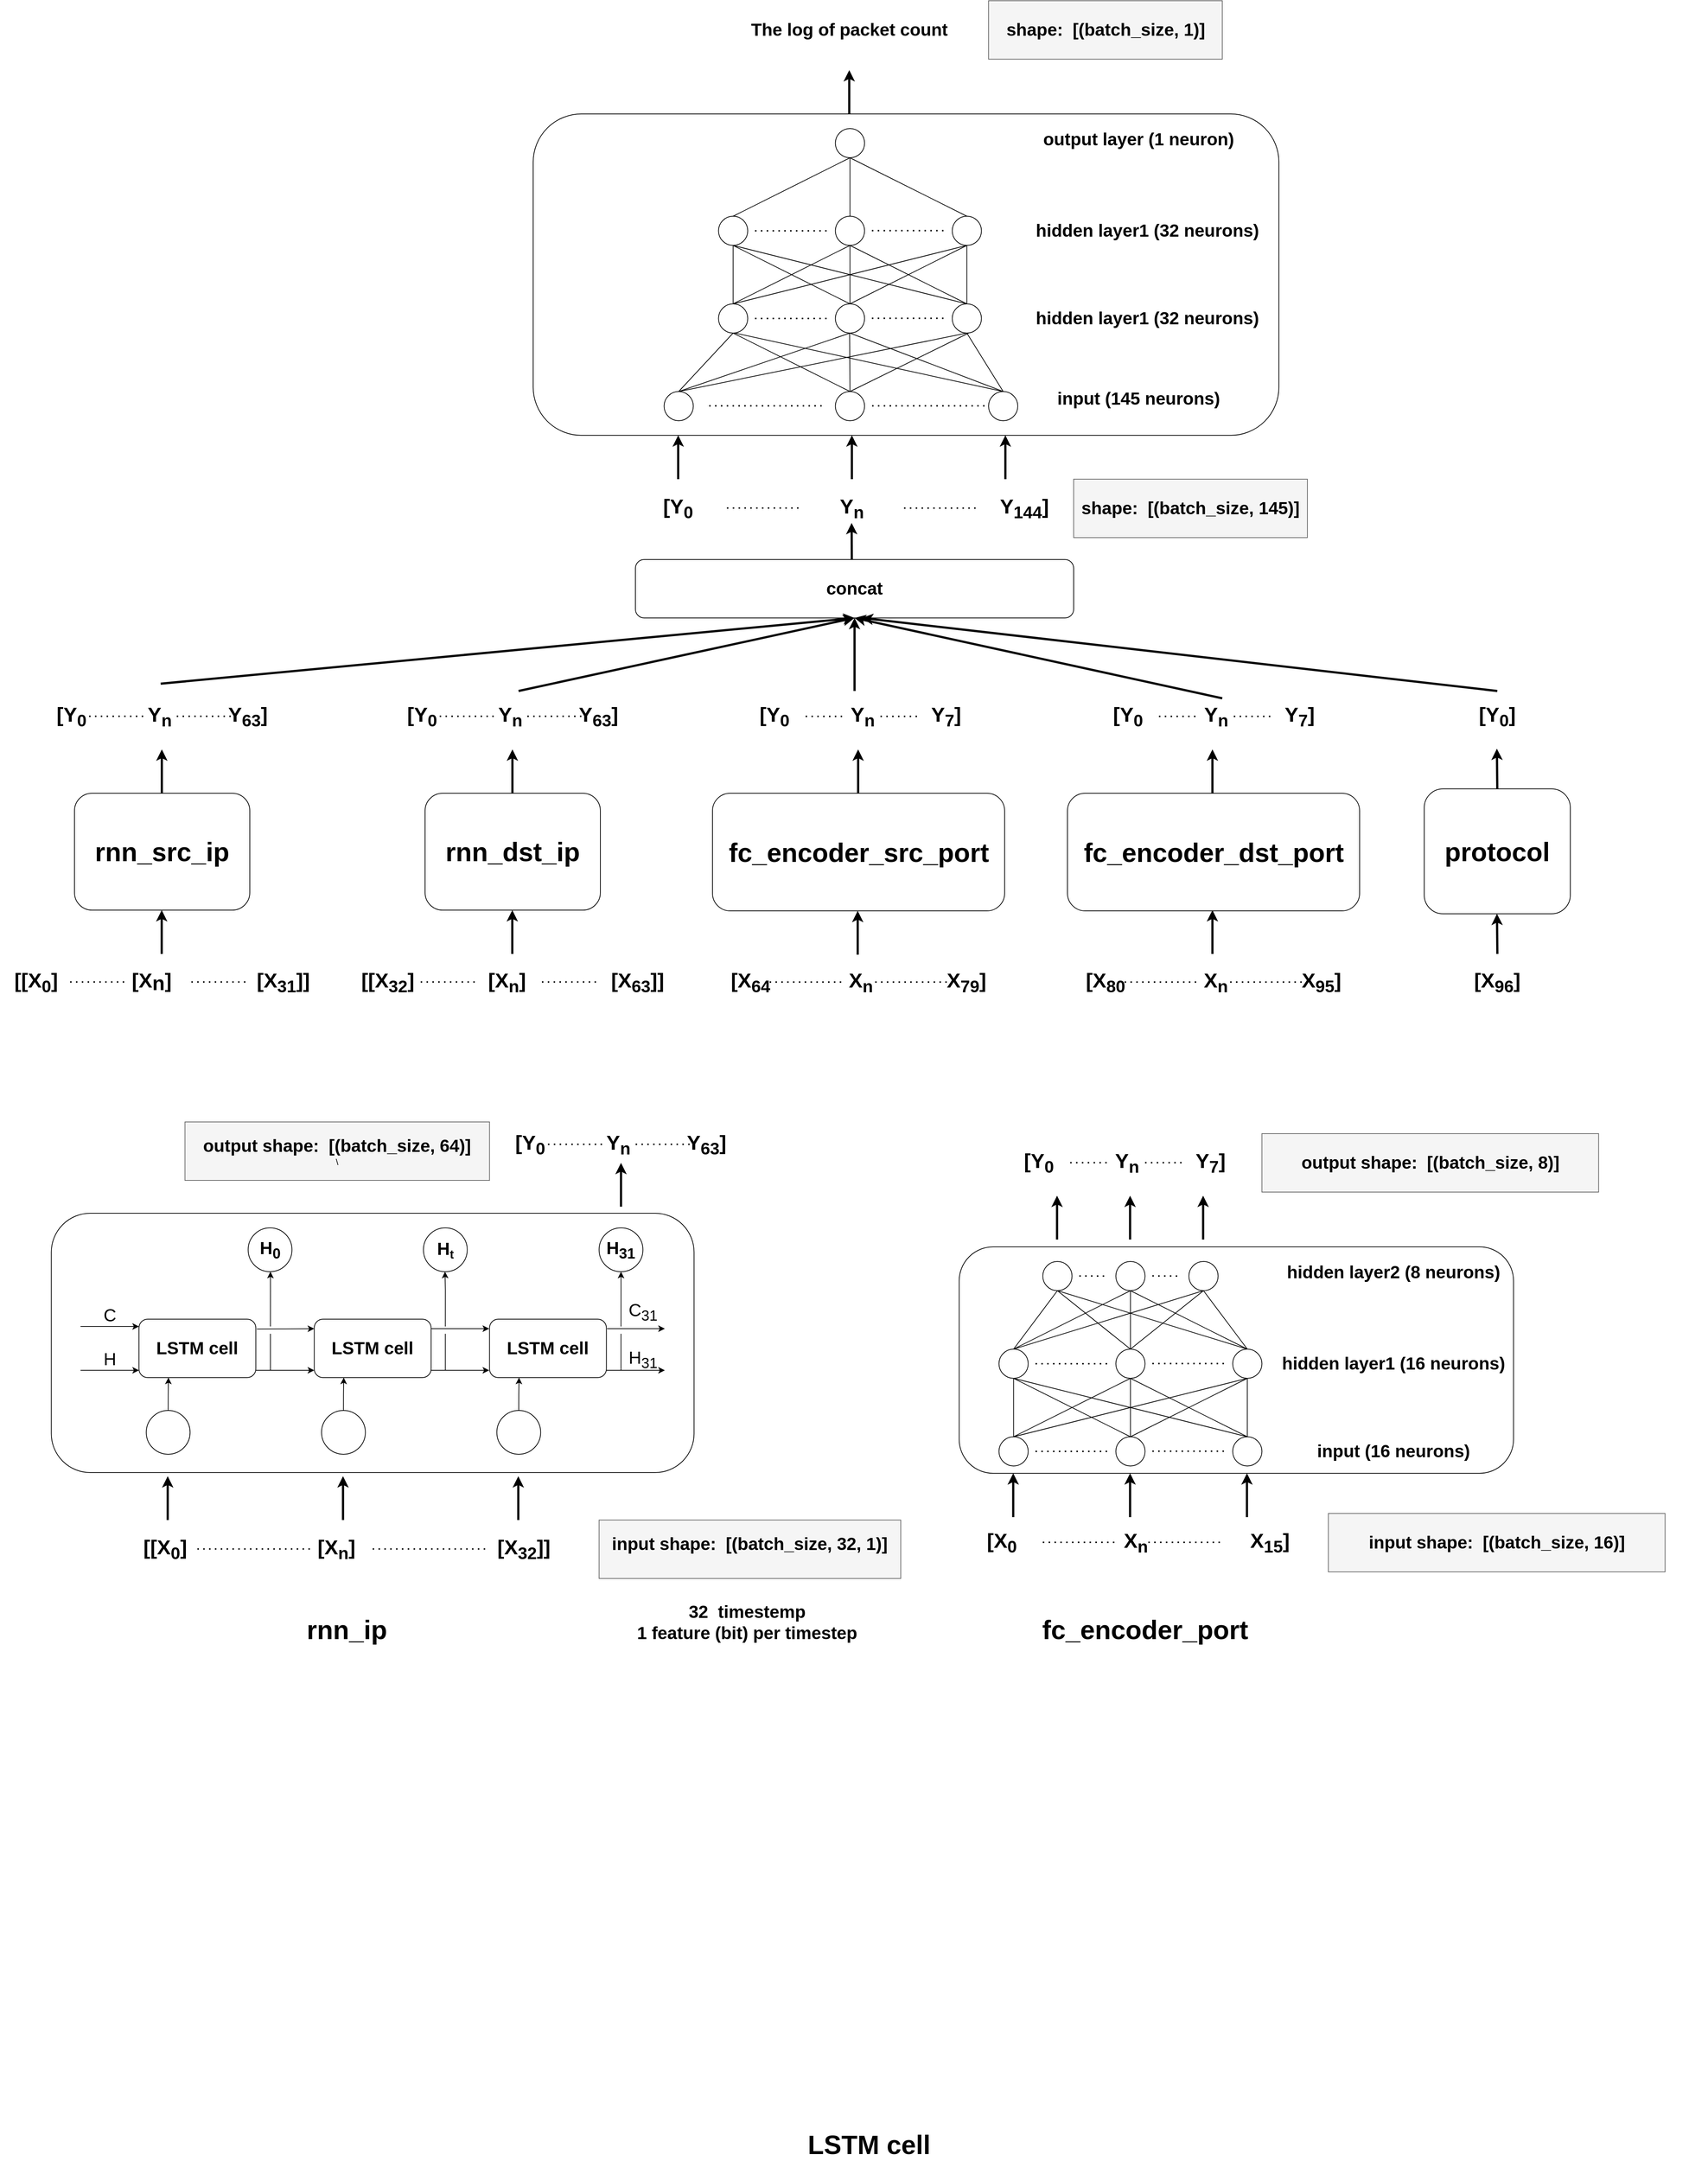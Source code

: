 <mxfile version="24.2.5" type="device">
  <diagram name="Page-1" id="MnvTv9DOR8wBDymMynOI">
    <mxGraphModel dx="3000" dy="4112" grid="1" gridSize="10" guides="1" tooltips="1" connect="1" arrows="1" fold="1" page="1" pageScale="1" pageWidth="827" pageHeight="1169" math="0" shadow="0">
      <root>
        <mxCell id="0" />
        <mxCell id="1" parent="0" />
        <mxCell id="tH_8tLo3rWCcOW7ryL8c-207" value="&lt;b style=&quot;font-size: 36px;&quot;&gt;fc_encoder_src_port&lt;/b&gt;" style="rounded=1;whiteSpace=wrap;html=1;" parent="1" vertex="1">
          <mxGeometry x="1076.5" y="-1115" width="400" height="161" as="geometry" />
        </mxCell>
        <mxCell id="tH_8tLo3rWCcOW7ryL8c-171" style="edgeStyle=orthogonalEdgeStyle;rounded=0;orthogonalLoop=1;jettySize=auto;html=1;exitX=0.5;exitY=1;exitDx=0;exitDy=0;" parent="1" edge="1">
          <mxGeometry relative="1" as="geometry">
            <mxPoint x="1636" y="-964" as="sourcePoint" />
            <mxPoint x="1636" y="-964" as="targetPoint" />
          </mxGeometry>
        </mxCell>
        <mxCell id="tH_8tLo3rWCcOW7ryL8c-194" value="&lt;span style=&quot;font-size: 28px;&quot;&gt;&lt;b&gt;[X&lt;sub&gt;64&lt;/sub&gt;&lt;sub style=&quot;&quot;&gt;&amp;nbsp;&lt;/sub&gt;&amp;nbsp; &amp;nbsp; &amp;nbsp; &amp;nbsp; &amp;nbsp; &amp;nbsp; &amp;nbsp;X&lt;sub style=&quot;&quot;&gt;n&lt;/sub&gt;&amp;nbsp; &amp;nbsp; &amp;nbsp; &amp;nbsp; &amp;nbsp; &amp;nbsp; &amp;nbsp;X&lt;sub style=&quot;&quot;&gt;79&lt;/sub&gt;]&lt;/b&gt;&lt;/span&gt;" style="text;html=1;align=center;verticalAlign=middle;whiteSpace=wrap;rounded=0;" parent="1" vertex="1">
          <mxGeometry x="1045" y="-871" width="463" height="30" as="geometry" />
        </mxCell>
        <mxCell id="tH_8tLo3rWCcOW7ryL8c-198" value="" style="endArrow=none;dashed=1;html=1;dashPattern=1 3;strokeWidth=2;rounded=0;" parent="1" edge="1">
          <mxGeometry width="50" height="50" relative="1" as="geometry">
            <mxPoint x="1154.75" y="-856.5" as="sourcePoint" />
            <mxPoint x="1254.75" y="-856.5" as="targetPoint" />
          </mxGeometry>
        </mxCell>
        <mxCell id="tH_8tLo3rWCcOW7ryL8c-199" value="" style="endArrow=none;dashed=1;html=1;dashPattern=1 3;strokeWidth=2;rounded=0;" parent="1" edge="1">
          <mxGeometry width="50" height="50" relative="1" as="geometry">
            <mxPoint x="1299.25" y="-856.5" as="sourcePoint" />
            <mxPoint x="1399.25" y="-856.5" as="targetPoint" />
          </mxGeometry>
        </mxCell>
        <mxCell id="tH_8tLo3rWCcOW7ryL8c-202" value="" style="endArrow=classic;html=1;rounded=0;strokeWidth=3;" parent="1" edge="1">
          <mxGeometry width="50" height="50" relative="1" as="geometry">
            <mxPoint x="1275.32" y="-894" as="sourcePoint" />
            <mxPoint x="1275.32" y="-954" as="targetPoint" />
          </mxGeometry>
        </mxCell>
        <mxCell id="tH_8tLo3rWCcOW7ryL8c-205" value="" style="endArrow=classic;html=1;rounded=0;strokeWidth=3;" parent="1" edge="1">
          <mxGeometry width="50" height="50" relative="1" as="geometry">
            <mxPoint x="1275.91" y="-1115" as="sourcePoint" />
            <mxPoint x="1275.91" y="-1175" as="targetPoint" />
          </mxGeometry>
        </mxCell>
        <mxCell id="tH_8tLo3rWCcOW7ryL8c-208" value="&lt;span style=&quot;font-size: 28px;&quot;&gt;&lt;b&gt;[Y&lt;sub style=&quot;&quot;&gt;0&amp;nbsp;&lt;/sub&gt;&amp;nbsp; &amp;nbsp; &amp;nbsp; &amp;nbsp; &amp;nbsp; Y&lt;sub style=&quot;&quot;&gt;n&lt;/sub&gt;&amp;nbsp; &amp;nbsp; &amp;nbsp; &amp;nbsp; &amp;nbsp; Y&lt;sub style=&quot;&quot;&gt;7&lt;/sub&gt;]&lt;/b&gt;&lt;/span&gt;" style="text;html=1;align=center;verticalAlign=middle;whiteSpace=wrap;rounded=0;" parent="1" vertex="1">
          <mxGeometry x="1078.75" y="-1235" width="400" height="30" as="geometry" />
        </mxCell>
        <mxCell id="tH_8tLo3rWCcOW7ryL8c-258" value="&lt;span style=&quot;font-size: 28px;&quot;&gt;&lt;b&gt;[X&lt;sub&gt;96&lt;/sub&gt;]&lt;/b&gt;&lt;/span&gt;" style="text;html=1;align=center;verticalAlign=middle;whiteSpace=wrap;rounded=0;" parent="1" vertex="1">
          <mxGeometry x="2106" y="-871" width="90" height="30" as="geometry" />
        </mxCell>
        <mxCell id="tH_8tLo3rWCcOW7ryL8c-259" value="" style="endArrow=classic;html=1;rounded=0;strokeWidth=3;exitX=0.5;exitY=0;exitDx=0;exitDy=0;" parent="1" source="UWP8bIiaMO9ewAU7Xk2l-576" edge="1">
          <mxGeometry width="50" height="50" relative="1" as="geometry">
            <mxPoint x="2150.47" y="-875.97" as="sourcePoint" />
            <mxPoint x="2150.47" y="-1175.97" as="targetPoint" />
          </mxGeometry>
        </mxCell>
        <mxCell id="tH_8tLo3rWCcOW7ryL8c-261" value="&lt;b style=&quot;font-size: 28px;&quot;&gt;&lt;span style=&quot;&quot;&gt;[Y&lt;/span&gt;&lt;span style=&quot;&quot;&gt;&lt;sub&gt;0&lt;/sub&gt;&lt;/span&gt;&lt;span style=&quot;&quot;&gt;]&lt;/span&gt;&lt;/b&gt;" style="text;html=1;align=center;verticalAlign=middle;whiteSpace=wrap;rounded=0;" parent="1" vertex="1">
          <mxGeometry x="2106" y="-1235" width="90" height="30" as="geometry" />
        </mxCell>
        <mxCell id="UWP8bIiaMO9ewAU7Xk2l-9" value="" style="endArrow=none;dashed=1;html=1;dashPattern=1 3;strokeWidth=2;rounded=0;" parent="1" edge="1">
          <mxGeometry width="50" height="50" relative="1" as="geometry">
            <mxPoint x="1204" y="-1220.23" as="sourcePoint" />
            <mxPoint x="1254" y="-1220.23" as="targetPoint" />
          </mxGeometry>
        </mxCell>
        <mxCell id="UWP8bIiaMO9ewAU7Xk2l-10" value="" style="endArrow=none;dashed=1;html=1;dashPattern=1 3;strokeWidth=2;rounded=0;" parent="1" edge="1">
          <mxGeometry width="50" height="50" relative="1" as="geometry">
            <mxPoint x="1306.5" y="-1220.23" as="sourcePoint" />
            <mxPoint x="1356.5" y="-1220.23" as="targetPoint" />
          </mxGeometry>
        </mxCell>
        <mxCell id="UWP8bIiaMO9ewAU7Xk2l-44" value="" style="rounded=1;whiteSpace=wrap;html=1;" parent="1" vertex="1">
          <mxGeometry x="831" y="-2045" width="1021" height="440" as="geometry" />
        </mxCell>
        <mxCell id="UWP8bIiaMO9ewAU7Xk2l-45" value="" style="ellipse;whiteSpace=wrap;html=1;aspect=fixed;" parent="1" vertex="1">
          <mxGeometry x="1084.75" y="-1905" width="40" height="40" as="geometry" />
        </mxCell>
        <mxCell id="UWP8bIiaMO9ewAU7Xk2l-46" value="" style="ellipse;whiteSpace=wrap;html=1;aspect=fixed;" parent="1" vertex="1">
          <mxGeometry x="1404.75" y="-1905" width="40" height="40" as="geometry" />
        </mxCell>
        <mxCell id="UWP8bIiaMO9ewAU7Xk2l-49" value="" style="ellipse;whiteSpace=wrap;html=1;aspect=fixed;" parent="1" vertex="1">
          <mxGeometry x="1244.75" y="-1905" width="40" height="40" as="geometry" />
        </mxCell>
        <mxCell id="UWP8bIiaMO9ewAU7Xk2l-50" value="" style="ellipse;whiteSpace=wrap;html=1;aspect=fixed;" parent="1" vertex="1">
          <mxGeometry x="1244.75" y="-2025" width="40" height="40" as="geometry" />
        </mxCell>
        <mxCell id="UWP8bIiaMO9ewAU7Xk2l-51" value="" style="endArrow=none;dashed=1;html=1;dashPattern=1 3;strokeWidth=2;rounded=0;" parent="1" edge="1">
          <mxGeometry width="50" height="50" relative="1" as="geometry">
            <mxPoint x="1134.75" y="-1885" as="sourcePoint" />
            <mxPoint x="1234.75" y="-1885" as="targetPoint" />
          </mxGeometry>
        </mxCell>
        <mxCell id="UWP8bIiaMO9ewAU7Xk2l-52" value="" style="endArrow=none;dashed=1;html=1;dashPattern=1 3;strokeWidth=2;rounded=0;" parent="1" edge="1">
          <mxGeometry width="50" height="50" relative="1" as="geometry">
            <mxPoint x="1294.75" y="-1885.25" as="sourcePoint" />
            <mxPoint x="1394.75" y="-1885.25" as="targetPoint" />
          </mxGeometry>
        </mxCell>
        <mxCell id="UWP8bIiaMO9ewAU7Xk2l-56" value="" style="endArrow=none;html=1;rounded=0;exitX=0.5;exitY=0;exitDx=0;exitDy=0;entryX=0.5;entryY=1;entryDx=0;entryDy=0;" parent="1" source="UWP8bIiaMO9ewAU7Xk2l-45" target="UWP8bIiaMO9ewAU7Xk2l-50" edge="1">
          <mxGeometry width="50" height="50" relative="1" as="geometry">
            <mxPoint x="1114.75" y="-1895" as="sourcePoint" />
            <mxPoint x="1154.75" y="-1975" as="targetPoint" />
          </mxGeometry>
        </mxCell>
        <mxCell id="UWP8bIiaMO9ewAU7Xk2l-60" value="" style="endArrow=none;html=1;rounded=0;exitX=0.5;exitY=0;exitDx=0;exitDy=0;entryX=0.5;entryY=1;entryDx=0;entryDy=0;" parent="1" source="UWP8bIiaMO9ewAU7Xk2l-49" target="UWP8bIiaMO9ewAU7Xk2l-50" edge="1">
          <mxGeometry width="50" height="50" relative="1" as="geometry">
            <mxPoint x="1374.75" y="-1975" as="sourcePoint" />
            <mxPoint x="1274.75" y="-1895" as="targetPoint" />
          </mxGeometry>
        </mxCell>
        <mxCell id="UWP8bIiaMO9ewAU7Xk2l-61" value="" style="endArrow=none;html=1;rounded=0;exitX=0.5;exitY=0;exitDx=0;exitDy=0;entryX=0.5;entryY=1;entryDx=0;entryDy=0;" parent="1" source="UWP8bIiaMO9ewAU7Xk2l-46" target="UWP8bIiaMO9ewAU7Xk2l-50" edge="1">
          <mxGeometry width="50" height="50" relative="1" as="geometry">
            <mxPoint x="1374.75" y="-1975" as="sourcePoint" />
            <mxPoint x="1274.75" y="-1895" as="targetPoint" />
          </mxGeometry>
        </mxCell>
        <mxCell id="UWP8bIiaMO9ewAU7Xk2l-64" value="&lt;b&gt;&lt;font style=&quot;font-size: 24px;&quot;&gt;output layer (1 neuron)&lt;/font&gt;&lt;/b&gt;" style="text;html=1;align=center;verticalAlign=middle;whiteSpace=wrap;rounded=0;" parent="1" vertex="1">
          <mxGeometry x="1479.75" y="-2025" width="360" height="30" as="geometry" />
        </mxCell>
        <mxCell id="UWP8bIiaMO9ewAU7Xk2l-65" value="&lt;b&gt;&lt;font style=&quot;font-size: 24px;&quot;&gt;hidden layer1 (32 neurons)&lt;/font&gt;&lt;/b&gt;" style="text;html=1;align=center;verticalAlign=middle;whiteSpace=wrap;rounded=0;" parent="1" vertex="1">
          <mxGeometry x="1492" y="-1900" width="360" height="30" as="geometry" />
        </mxCell>
        <mxCell id="UWP8bIiaMO9ewAU7Xk2l-66" value="" style="ellipse;whiteSpace=wrap;html=1;aspect=fixed;" parent="1" vertex="1">
          <mxGeometry x="1084.75" y="-1785" width="40" height="40" as="geometry" />
        </mxCell>
        <mxCell id="UWP8bIiaMO9ewAU7Xk2l-67" value="" style="ellipse;whiteSpace=wrap;html=1;aspect=fixed;" parent="1" vertex="1">
          <mxGeometry x="1404.75" y="-1785" width="40" height="40" as="geometry" />
        </mxCell>
        <mxCell id="UWP8bIiaMO9ewAU7Xk2l-68" value="" style="ellipse;whiteSpace=wrap;html=1;aspect=fixed;" parent="1" vertex="1">
          <mxGeometry x="1244.75" y="-1785" width="40" height="40" as="geometry" />
        </mxCell>
        <mxCell id="UWP8bIiaMO9ewAU7Xk2l-69" value="" style="endArrow=none;dashed=1;html=1;dashPattern=1 3;strokeWidth=2;rounded=0;" parent="1" edge="1">
          <mxGeometry width="50" height="50" relative="1" as="geometry">
            <mxPoint x="1134.75" y="-1765" as="sourcePoint" />
            <mxPoint x="1234.75" y="-1765" as="targetPoint" />
          </mxGeometry>
        </mxCell>
        <mxCell id="UWP8bIiaMO9ewAU7Xk2l-70" value="" style="endArrow=none;dashed=1;html=1;dashPattern=1 3;strokeWidth=2;rounded=0;" parent="1" edge="1">
          <mxGeometry width="50" height="50" relative="1" as="geometry">
            <mxPoint x="1294.75" y="-1765.25" as="sourcePoint" />
            <mxPoint x="1394.75" y="-1765.25" as="targetPoint" />
          </mxGeometry>
        </mxCell>
        <mxCell id="UWP8bIiaMO9ewAU7Xk2l-71" value="" style="endArrow=none;html=1;rounded=0;exitX=0.5;exitY=0;exitDx=0;exitDy=0;entryX=0.5;entryY=1;entryDx=0;entryDy=0;" parent="1" source="UWP8bIiaMO9ewAU7Xk2l-66" target="UWP8bIiaMO9ewAU7Xk2l-49" edge="1">
          <mxGeometry width="50" height="50" relative="1" as="geometry">
            <mxPoint x="1114.75" y="-1895" as="sourcePoint" />
            <mxPoint x="1374.75" y="-1975" as="targetPoint" />
          </mxGeometry>
        </mxCell>
        <mxCell id="UWP8bIiaMO9ewAU7Xk2l-72" value="" style="endArrow=none;html=1;rounded=0;exitX=0.5;exitY=0;exitDx=0;exitDy=0;entryX=0.5;entryY=1;entryDx=0;entryDy=0;" parent="1" source="UWP8bIiaMO9ewAU7Xk2l-66" target="UWP8bIiaMO9ewAU7Xk2l-46" edge="1">
          <mxGeometry width="50" height="50" relative="1" as="geometry">
            <mxPoint x="1114.75" y="-1775" as="sourcePoint" />
            <mxPoint x="1274.75" y="-1855" as="targetPoint" />
          </mxGeometry>
        </mxCell>
        <mxCell id="UWP8bIiaMO9ewAU7Xk2l-73" value="" style="endArrow=none;html=1;rounded=0;entryX=0.5;entryY=1;entryDx=0;entryDy=0;" parent="1" target="UWP8bIiaMO9ewAU7Xk2l-45" edge="1">
          <mxGeometry width="50" height="50" relative="1" as="geometry">
            <mxPoint x="1104.75" y="-1785" as="sourcePoint" />
            <mxPoint x="1434.75" y="-1855" as="targetPoint" />
          </mxGeometry>
        </mxCell>
        <mxCell id="UWP8bIiaMO9ewAU7Xk2l-74" value="" style="endArrow=none;html=1;rounded=0;entryX=0.5;entryY=1;entryDx=0;entryDy=0;exitX=0.5;exitY=0;exitDx=0;exitDy=0;" parent="1" source="UWP8bIiaMO9ewAU7Xk2l-68" target="UWP8bIiaMO9ewAU7Xk2l-49" edge="1">
          <mxGeometry width="50" height="50" relative="1" as="geometry">
            <mxPoint x="1114.75" y="-1775" as="sourcePoint" />
            <mxPoint x="1114.75" y="-1855" as="targetPoint" />
          </mxGeometry>
        </mxCell>
        <mxCell id="UWP8bIiaMO9ewAU7Xk2l-75" value="" style="endArrow=none;html=1;rounded=0;entryX=0.5;entryY=1;entryDx=0;entryDy=0;exitX=0.5;exitY=0;exitDx=0;exitDy=0;" parent="1" source="UWP8bIiaMO9ewAU7Xk2l-68" target="UWP8bIiaMO9ewAU7Xk2l-46" edge="1">
          <mxGeometry width="50" height="50" relative="1" as="geometry">
            <mxPoint x="1274.75" y="-1775" as="sourcePoint" />
            <mxPoint x="1274.75" y="-1855" as="targetPoint" />
          </mxGeometry>
        </mxCell>
        <mxCell id="UWP8bIiaMO9ewAU7Xk2l-76" value="" style="endArrow=none;html=1;rounded=0;entryX=0.5;entryY=0;entryDx=0;entryDy=0;exitX=0.5;exitY=1;exitDx=0;exitDy=0;" parent="1" source="UWP8bIiaMO9ewAU7Xk2l-45" target="UWP8bIiaMO9ewAU7Xk2l-68" edge="1">
          <mxGeometry width="50" height="50" relative="1" as="geometry">
            <mxPoint x="1274.75" y="-1775" as="sourcePoint" />
            <mxPoint x="1434.75" y="-1855" as="targetPoint" />
          </mxGeometry>
        </mxCell>
        <mxCell id="UWP8bIiaMO9ewAU7Xk2l-77" value="" style="endArrow=none;html=1;rounded=0;entryX=0.5;entryY=0;entryDx=0;entryDy=0;exitX=0.5;exitY=1;exitDx=0;exitDy=0;" parent="1" source="UWP8bIiaMO9ewAU7Xk2l-45" target="UWP8bIiaMO9ewAU7Xk2l-67" edge="1">
          <mxGeometry width="50" height="50" relative="1" as="geometry">
            <mxPoint x="1274.75" y="-1775" as="sourcePoint" />
            <mxPoint x="1434.75" y="-1855" as="targetPoint" />
          </mxGeometry>
        </mxCell>
        <mxCell id="UWP8bIiaMO9ewAU7Xk2l-78" value="" style="endArrow=none;html=1;rounded=0;entryX=0.5;entryY=0;entryDx=0;entryDy=0;exitX=0.5;exitY=1;exitDx=0;exitDy=0;" parent="1" source="UWP8bIiaMO9ewAU7Xk2l-49" target="UWP8bIiaMO9ewAU7Xk2l-67" edge="1">
          <mxGeometry width="50" height="50" relative="1" as="geometry">
            <mxPoint x="1114.75" y="-1855" as="sourcePoint" />
            <mxPoint x="1434.75" y="-1775" as="targetPoint" />
          </mxGeometry>
        </mxCell>
        <mxCell id="UWP8bIiaMO9ewAU7Xk2l-79" value="" style="endArrow=none;html=1;rounded=0;entryX=0.5;entryY=0;entryDx=0;entryDy=0;" parent="1" target="UWP8bIiaMO9ewAU7Xk2l-67" edge="1">
          <mxGeometry width="50" height="50" relative="1" as="geometry">
            <mxPoint x="1424.75" y="-1865" as="sourcePoint" />
            <mxPoint x="1434.75" y="-1775" as="targetPoint" />
          </mxGeometry>
        </mxCell>
        <mxCell id="UWP8bIiaMO9ewAU7Xk2l-80" style="edgeStyle=orthogonalEdgeStyle;rounded=0;orthogonalLoop=1;jettySize=auto;html=1;exitX=0.5;exitY=1;exitDx=0;exitDy=0;" parent="1" source="UWP8bIiaMO9ewAU7Xk2l-65" target="UWP8bIiaMO9ewAU7Xk2l-65" edge="1">
          <mxGeometry relative="1" as="geometry" />
        </mxCell>
        <mxCell id="UWP8bIiaMO9ewAU7Xk2l-81" value="&lt;b&gt;&lt;font style=&quot;font-size: 24px;&quot;&gt;hidden layer1 (32 neurons)&lt;/font&gt;&lt;/b&gt;" style="text;html=1;align=center;verticalAlign=middle;whiteSpace=wrap;rounded=0;" parent="1" vertex="1">
          <mxGeometry x="1492" y="-1780" width="360" height="30" as="geometry" />
        </mxCell>
        <mxCell id="UWP8bIiaMO9ewAU7Xk2l-82" value="" style="endArrow=classic;html=1;rounded=0;strokeWidth=3;" parent="1" edge="1">
          <mxGeometry width="50" height="50" relative="1" as="geometry">
            <mxPoint x="1029.54" y="-1545" as="sourcePoint" />
            <mxPoint x="1029.54" y="-1605" as="targetPoint" />
          </mxGeometry>
        </mxCell>
        <mxCell id="UWP8bIiaMO9ewAU7Xk2l-83" value="" style="endArrow=classic;html=1;rounded=0;strokeWidth=3;" parent="1" edge="1">
          <mxGeometry width="50" height="50" relative="1" as="geometry">
            <mxPoint x="1267.34" y="-1545" as="sourcePoint" />
            <mxPoint x="1267.34" y="-1605" as="targetPoint" />
          </mxGeometry>
        </mxCell>
        <mxCell id="UWP8bIiaMO9ewAU7Xk2l-84" value="" style="endArrow=classic;html=1;rounded=0;strokeWidth=3;" parent="1" edge="1">
          <mxGeometry width="50" height="50" relative="1" as="geometry">
            <mxPoint x="1477.5" y="-1545" as="sourcePoint" />
            <mxPoint x="1477.5" y="-1605" as="targetPoint" />
          </mxGeometry>
        </mxCell>
        <mxCell id="UWP8bIiaMO9ewAU7Xk2l-91" value="&lt;span style=&quot;font-size: 28px;&quot;&gt;&lt;b&gt;[Y&lt;sub&gt;0&lt;/sub&gt;&lt;sub style=&quot;&quot;&gt;&amp;nbsp;&lt;/sub&gt;&amp;nbsp; &amp;nbsp; &amp;nbsp; &amp;nbsp; &amp;nbsp; &amp;nbsp; &amp;nbsp; &amp;nbsp; &amp;nbsp; &amp;nbsp; &amp;nbsp; &amp;nbsp; &amp;nbsp;Y&lt;sub style=&quot;&quot;&gt;n&lt;/sub&gt;&amp;nbsp; &amp;nbsp; &amp;nbsp; &amp;nbsp; &amp;nbsp; &amp;nbsp; &amp;nbsp; &amp;nbsp; &amp;nbsp; &amp;nbsp; &amp;nbsp; &amp;nbsp; Y&lt;sub style=&quot;&quot;&gt;144&lt;/sub&gt;]&lt;/b&gt;&lt;/span&gt;" style="text;html=1;align=center;verticalAlign=middle;whiteSpace=wrap;rounded=0;" parent="1" vertex="1">
          <mxGeometry x="872.75" y="-1520" width="800" height="30" as="geometry" />
        </mxCell>
        <mxCell id="UWP8bIiaMO9ewAU7Xk2l-92" value="" style="endArrow=none;dashed=1;html=1;dashPattern=1 3;strokeWidth=2;rounded=0;" parent="1" edge="1">
          <mxGeometry width="50" height="50" relative="1" as="geometry">
            <mxPoint x="1096.25" y="-1505.5" as="sourcePoint" />
            <mxPoint x="1196.25" y="-1505.5" as="targetPoint" />
          </mxGeometry>
        </mxCell>
        <mxCell id="UWP8bIiaMO9ewAU7Xk2l-93" value="" style="endArrow=none;dashed=1;html=1;dashPattern=1 3;strokeWidth=2;rounded=0;" parent="1" edge="1">
          <mxGeometry width="50" height="50" relative="1" as="geometry">
            <mxPoint x="1338.75" y="-1505.43" as="sourcePoint" />
            <mxPoint x="1438.75" y="-1505.43" as="targetPoint" />
          </mxGeometry>
        </mxCell>
        <mxCell id="UWP8bIiaMO9ewAU7Xk2l-94" value="&lt;font style=&quot;font-size: 24px;&quot;&gt;&lt;b&gt;&lt;font style=&quot;font-size: 24px;&quot;&gt;input&amp;nbsp;&lt;/font&gt;&lt;/b&gt;&lt;b&gt;&lt;font style=&quot;font-size: 24px;&quot;&gt;(145 neurons)&lt;/font&gt;&lt;/b&gt;&lt;/font&gt;" style="text;html=1;align=center;verticalAlign=middle;whiteSpace=wrap;rounded=0;" parent="1" vertex="1">
          <mxGeometry x="1479.5" y="-1670" width="360" height="30" as="geometry" />
        </mxCell>
        <mxCell id="UWP8bIiaMO9ewAU7Xk2l-95" value="" style="ellipse;whiteSpace=wrap;html=1;aspect=fixed;" parent="1" vertex="1">
          <mxGeometry x="1010.25" y="-1665" width="40" height="40" as="geometry" />
        </mxCell>
        <mxCell id="UWP8bIiaMO9ewAU7Xk2l-96" value="" style="ellipse;whiteSpace=wrap;html=1;aspect=fixed;" parent="1" vertex="1">
          <mxGeometry x="1454.5" y="-1665" width="40" height="40" as="geometry" />
        </mxCell>
        <mxCell id="UWP8bIiaMO9ewAU7Xk2l-97" value="" style="ellipse;whiteSpace=wrap;html=1;aspect=fixed;" parent="1" vertex="1">
          <mxGeometry x="1244.75" y="-1665" width="40" height="40" as="geometry" />
        </mxCell>
        <mxCell id="UWP8bIiaMO9ewAU7Xk2l-99" value="" style="endArrow=none;dashed=1;html=1;dashPattern=1 3;strokeWidth=2;rounded=0;" parent="1" edge="1">
          <mxGeometry width="50" height="50" relative="1" as="geometry">
            <mxPoint x="1295" y="-1645.32" as="sourcePoint" />
            <mxPoint x="1455" y="-1645.32" as="targetPoint" />
          </mxGeometry>
        </mxCell>
        <mxCell id="UWP8bIiaMO9ewAU7Xk2l-100" value="" style="endArrow=none;html=1;rounded=0;exitX=0.5;exitY=0;exitDx=0;exitDy=0;entryX=0.5;entryY=1;entryDx=0;entryDy=0;" parent="1" source="UWP8bIiaMO9ewAU7Xk2l-95" target="UWP8bIiaMO9ewAU7Xk2l-66" edge="1">
          <mxGeometry width="50" height="50" relative="1" as="geometry">
            <mxPoint x="1114.25" y="-1775" as="sourcePoint" />
            <mxPoint x="1435.25" y="-1855" as="targetPoint" />
          </mxGeometry>
        </mxCell>
        <mxCell id="UWP8bIiaMO9ewAU7Xk2l-101" value="" style="endArrow=none;html=1;rounded=0;exitX=0.5;exitY=0;exitDx=0;exitDy=0;entryX=0.5;entryY=1;entryDx=0;entryDy=0;" parent="1" source="UWP8bIiaMO9ewAU7Xk2l-95" target="UWP8bIiaMO9ewAU7Xk2l-68" edge="1">
          <mxGeometry width="50" height="50" relative="1" as="geometry">
            <mxPoint x="1055.25" y="-1675" as="sourcePoint" />
            <mxPoint x="1114.25" y="-1735" as="targetPoint" />
          </mxGeometry>
        </mxCell>
        <mxCell id="UWP8bIiaMO9ewAU7Xk2l-102" value="" style="endArrow=none;html=1;rounded=0;entryX=0.5;entryY=1;entryDx=0;entryDy=0;exitX=0.5;exitY=0;exitDx=0;exitDy=0;" parent="1" source="UWP8bIiaMO9ewAU7Xk2l-95" target="UWP8bIiaMO9ewAU7Xk2l-67" edge="1">
          <mxGeometry width="50" height="50" relative="1" as="geometry">
            <mxPoint x="1050.25" y="-1665" as="sourcePoint" />
            <mxPoint x="1274.25" y="-1735" as="targetPoint" />
          </mxGeometry>
        </mxCell>
        <mxCell id="UWP8bIiaMO9ewAU7Xk2l-103" value="" style="endArrow=none;html=1;rounded=0;entryX=0.5;entryY=0;entryDx=0;entryDy=0;exitX=0.5;exitY=1;exitDx=0;exitDy=0;" parent="1" source="UWP8bIiaMO9ewAU7Xk2l-66" target="UWP8bIiaMO9ewAU7Xk2l-97" edge="1">
          <mxGeometry width="50" height="50" relative="1" as="geometry">
            <mxPoint x="1057.25" y="-1675" as="sourcePoint" />
            <mxPoint x="1435.25" y="-1735" as="targetPoint" />
          </mxGeometry>
        </mxCell>
        <mxCell id="UWP8bIiaMO9ewAU7Xk2l-104" value="" style="endArrow=none;html=1;rounded=0;entryX=0.5;entryY=0;entryDx=0;entryDy=0;exitX=0.5;exitY=1;exitDx=0;exitDy=0;" parent="1" source="UWP8bIiaMO9ewAU7Xk2l-68" target="UWP8bIiaMO9ewAU7Xk2l-96" edge="1">
          <mxGeometry width="50" height="50" relative="1" as="geometry">
            <mxPoint x="1114.25" y="-1735" as="sourcePoint" />
            <mxPoint x="1274.25" y="-1675" as="targetPoint" />
          </mxGeometry>
        </mxCell>
        <mxCell id="UWP8bIiaMO9ewAU7Xk2l-105" value="" style="endArrow=none;html=1;rounded=0;exitX=0.5;exitY=1;exitDx=0;exitDy=0;entryX=0.5;entryY=0;entryDx=0;entryDy=0;" parent="1" source="UWP8bIiaMO9ewAU7Xk2l-67" target="UWP8bIiaMO9ewAU7Xk2l-96" edge="1">
          <mxGeometry width="50" height="50" relative="1" as="geometry">
            <mxPoint x="1274.25" y="-1735" as="sourcePoint" />
            <mxPoint x="1467.25" y="-1685" as="targetPoint" />
          </mxGeometry>
        </mxCell>
        <mxCell id="UWP8bIiaMO9ewAU7Xk2l-106" value="" style="endArrow=none;html=1;rounded=0;exitX=0.5;exitY=0;exitDx=0;exitDy=0;" parent="1" source="UWP8bIiaMO9ewAU7Xk2l-97" edge="1">
          <mxGeometry width="50" height="50" relative="1" as="geometry">
            <mxPoint x="1267.25" y="-1685" as="sourcePoint" />
            <mxPoint x="1427.25" y="-1745" as="targetPoint" />
          </mxGeometry>
        </mxCell>
        <mxCell id="UWP8bIiaMO9ewAU7Xk2l-107" value="" style="endArrow=none;html=1;rounded=0;exitX=0.5;exitY=0;exitDx=0;exitDy=0;" parent="1" source="UWP8bIiaMO9ewAU7Xk2l-97" edge="1">
          <mxGeometry width="50" height="50" relative="1" as="geometry">
            <mxPoint x="1277.25" y="-1675" as="sourcePoint" />
            <mxPoint x="1264.25" y="-1745" as="targetPoint" />
          </mxGeometry>
        </mxCell>
        <mxCell id="UWP8bIiaMO9ewAU7Xk2l-108" value="" style="endArrow=none;html=1;rounded=0;entryX=0.5;entryY=0;entryDx=0;entryDy=0;" parent="1" target="UWP8bIiaMO9ewAU7Xk2l-96" edge="1">
          <mxGeometry width="50" height="50" relative="1" as="geometry">
            <mxPoint x="1107.25" y="-1745" as="sourcePoint" />
            <mxPoint x="1435.25" y="-1735" as="targetPoint" />
          </mxGeometry>
        </mxCell>
        <mxCell id="UWP8bIiaMO9ewAU7Xk2l-110" value="&lt;font style=&quot;font-size: 24px;&quot;&gt;&lt;b&gt;concat&lt;/b&gt;&lt;/font&gt;" style="rounded=1;whiteSpace=wrap;html=1;" parent="1" vertex="1">
          <mxGeometry x="971" y="-1435" width="600" height="80" as="geometry" />
        </mxCell>
        <mxCell id="UWP8bIiaMO9ewAU7Xk2l-113" value="" style="endArrow=classic;html=1;rounded=0;strokeWidth=3;" parent="1" edge="1">
          <mxGeometry width="50" height="50" relative="1" as="geometry">
            <mxPoint x="1263.75" y="-2045" as="sourcePoint" />
            <mxPoint x="1263.75" y="-2105" as="targetPoint" />
          </mxGeometry>
        </mxCell>
        <mxCell id="UWP8bIiaMO9ewAU7Xk2l-114" value="&lt;span style=&quot;font-size: 24px;&quot;&gt;&lt;b&gt;The log of packet count&lt;/b&gt;&lt;/span&gt;" style="text;html=1;align=center;verticalAlign=middle;whiteSpace=wrap;rounded=0;" parent="1" vertex="1">
          <mxGeometry x="901" y="-2175" width="725.5" height="30" as="geometry" />
        </mxCell>
        <mxCell id="UWP8bIiaMO9ewAU7Xk2l-116" value="" style="endArrow=none;dashed=1;html=1;dashPattern=1 3;strokeWidth=2;rounded=0;" parent="1" edge="1">
          <mxGeometry width="50" height="50" relative="1" as="geometry">
            <mxPoint x="1072" y="-1645.32" as="sourcePoint" />
            <mxPoint x="1232" y="-1645.32" as="targetPoint" />
          </mxGeometry>
        </mxCell>
        <mxCell id="UWP8bIiaMO9ewAU7Xk2l-119" value="&lt;font color=&quot;#000000&quot;&gt;&lt;span style=&quot;font-size: 24px;&quot;&gt;&lt;b&gt;shape:&amp;nbsp;&amp;nbsp;&lt;/b&gt;&lt;/span&gt;&lt;b style=&quot;font-size: 24px; background-color: initial;&quot;&gt;[(batch_size, 145)]&lt;/b&gt;&lt;/font&gt;" style="text;html=1;align=center;verticalAlign=middle;whiteSpace=wrap;rounded=0;fillColor=#f5f5f5;fontColor=#333333;strokeColor=#666666;" parent="1" vertex="1">
          <mxGeometry x="1571" y="-1545" width="320" height="80" as="geometry" />
        </mxCell>
        <mxCell id="UWP8bIiaMO9ewAU7Xk2l-120" value="&lt;font color=&quot;#000000&quot;&gt;&lt;span style=&quot;font-size: 24px;&quot;&gt;&lt;b&gt;shape:&amp;nbsp;&amp;nbsp;&lt;/b&gt;&lt;/span&gt;&lt;b style=&quot;font-size: 24px; background-color: initial;&quot;&gt;[(batch_size, 1)]&lt;/b&gt;&lt;/font&gt;" style="text;html=1;align=center;verticalAlign=middle;whiteSpace=wrap;rounded=0;fillColor=#f5f5f5;fontColor=#333333;strokeColor=#666666;" parent="1" vertex="1">
          <mxGeometry x="1454.5" y="-2200" width="320" height="80" as="geometry" />
        </mxCell>
        <mxCell id="UWP8bIiaMO9ewAU7Xk2l-261" value="&lt;span style=&quot;font-size: 28px;&quot;&gt;&lt;b&gt;[[X&lt;sub&gt;32&lt;/sub&gt;]&amp;nbsp; &amp;nbsp; &amp;nbsp; &amp;nbsp; &amp;nbsp; &amp;nbsp; &amp;nbsp;[X&lt;sub style=&quot;&quot;&gt;n&lt;/sub&gt;]&amp;nbsp; &amp;nbsp; &amp;nbsp; &amp;nbsp; &amp;nbsp; &amp;nbsp; &amp;nbsp; &amp;nbsp;[X&lt;sub style=&quot;&quot;&gt;63&lt;/sub&gt;]]&lt;/b&gt;&lt;/span&gt;" style="text;html=1;align=center;verticalAlign=middle;whiteSpace=wrap;rounded=0;" parent="1" vertex="1">
          <mxGeometry x="581" y="-871" width="444" height="30" as="geometry" />
        </mxCell>
        <mxCell id="UWP8bIiaMO9ewAU7Xk2l-265" value="" style="endArrow=classic;html=1;rounded=0;strokeWidth=3;" parent="1" edge="1">
          <mxGeometry width="50" height="50" relative="1" as="geometry">
            <mxPoint x="802.41" y="-895" as="sourcePoint" />
            <mxPoint x="802.41" y="-955" as="targetPoint" />
          </mxGeometry>
        </mxCell>
        <mxCell id="UWP8bIiaMO9ewAU7Xk2l-269" value="" style="endArrow=classic;html=1;rounded=0;strokeWidth=3;" parent="1" edge="1">
          <mxGeometry width="50" height="50" relative="1" as="geometry">
            <mxPoint x="802.58" y="-1115" as="sourcePoint" />
            <mxPoint x="802.58" y="-1175" as="targetPoint" />
          </mxGeometry>
        </mxCell>
        <mxCell id="UWP8bIiaMO9ewAU7Xk2l-271" value="&lt;span style=&quot;font-size: 28px;&quot;&gt;&lt;b&gt;[Y&lt;sub style=&quot;&quot;&gt;0&amp;nbsp;&lt;/sub&gt;&amp;nbsp; &amp;nbsp; &amp;nbsp; &amp;nbsp; &amp;nbsp; Y&lt;sub style=&quot;&quot;&gt;n&lt;/sub&gt;&amp;nbsp; &amp;nbsp; &amp;nbsp; &amp;nbsp; &amp;nbsp; Y&lt;sub style=&quot;&quot;&gt;63&lt;/sub&gt;]&lt;/b&gt;&lt;/span&gt;" style="text;html=1;align=center;verticalAlign=middle;whiteSpace=wrap;rounded=0;" parent="1" vertex="1">
          <mxGeometry x="603" y="-1235" width="400" height="30" as="geometry" />
        </mxCell>
        <mxCell id="UWP8bIiaMO9ewAU7Xk2l-279" value="" style="endArrow=none;dashed=1;html=1;dashPattern=1 3;strokeWidth=2;rounded=0;" parent="1" edge="1">
          <mxGeometry width="50" height="50" relative="1" as="geometry">
            <mxPoint x="703" y="-1220.34" as="sourcePoint" />
            <mxPoint x="783" y="-1220.34" as="targetPoint" />
          </mxGeometry>
        </mxCell>
        <mxCell id="UWP8bIiaMO9ewAU7Xk2l-280" value="" style="endArrow=none;dashed=1;html=1;dashPattern=1 3;strokeWidth=2;rounded=0;" parent="1" edge="1">
          <mxGeometry width="50" height="50" relative="1" as="geometry">
            <mxPoint x="823" y="-1220.34" as="sourcePoint" />
            <mxPoint x="903" y="-1220.34" as="targetPoint" />
          </mxGeometry>
        </mxCell>
        <mxCell id="UWP8bIiaMO9ewAU7Xk2l-422" value="&lt;span style=&quot;font-size: 24px;&quot;&gt;&lt;b&gt;32&amp;nbsp; timestemp&lt;/b&gt;&lt;/span&gt;&lt;div&gt;&lt;span style=&quot;font-size: 24px;&quot;&gt;&lt;b&gt;1 feature (bit) per timestep&lt;/b&gt;&lt;/span&gt;&lt;br&gt;&lt;/div&gt;" style="text;html=1;align=center;verticalAlign=middle;whiteSpace=wrap;rounded=0;" parent="1" vertex="1">
          <mxGeometry x="964.25" y="5" width="320" height="30" as="geometry" />
        </mxCell>
        <mxCell id="UWP8bIiaMO9ewAU7Xk2l-466" value="" style="rounded=1;whiteSpace=wrap;html=1;" parent="1" vertex="1">
          <mxGeometry x="171.25" y="-540" width="880" height="355" as="geometry" />
        </mxCell>
        <mxCell id="UWP8bIiaMO9ewAU7Xk2l-467" value="&lt;b&gt;&lt;font color=&quot;#000000&quot;&gt;&lt;span style=&quot;font-size: 24px;&quot;&gt;input shape:&amp;nbsp;&amp;nbsp;&lt;/span&gt;&lt;span style=&quot;font-size: 24px; background-color: initial;&quot;&gt;[(batch_size, 32, 1)]&lt;/span&gt;&lt;/font&gt;&lt;/b&gt;&lt;div&gt;&lt;br&gt;&lt;/div&gt;" style="text;html=1;align=center;verticalAlign=middle;whiteSpace=wrap;rounded=0;fillColor=#f5f5f5;fontColor=#333333;strokeColor=#666666;" parent="1" vertex="1">
          <mxGeometry x="921.25" y="-120" width="413" height="80" as="geometry" />
        </mxCell>
        <mxCell id="UWP8bIiaMO9ewAU7Xk2l-468" value="&lt;font size=&quot;1&quot; style=&quot;&quot;&gt;&lt;b style=&quot;font-size: 36px;&quot;&gt;rnn_ip&lt;/b&gt;&lt;/font&gt;" style="text;html=1;align=center;verticalAlign=middle;whiteSpace=wrap;rounded=0;" parent="1" vertex="1">
          <mxGeometry x="456.25" y="15" width="240" height="30" as="geometry" />
        </mxCell>
        <mxCell id="UWP8bIiaMO9ewAU7Xk2l-469" style="edgeStyle=orthogonalEdgeStyle;rounded=0;orthogonalLoop=1;jettySize=auto;html=1;exitX=1.009;exitY=0.168;exitDx=0;exitDy=0;exitPerimeter=0;" parent="1" source="UWP8bIiaMO9ewAU7Xk2l-473" edge="1">
          <mxGeometry relative="1" as="geometry">
            <mxPoint x="471.25" y="-420" as="sourcePoint" />
            <mxPoint x="531.25" y="-382" as="targetPoint" />
          </mxGeometry>
        </mxCell>
        <mxCell id="UWP8bIiaMO9ewAU7Xk2l-470" style="edgeStyle=orthogonalEdgeStyle;rounded=0;orthogonalLoop=1;jettySize=auto;html=1;exitX=0.5;exitY=0;exitDx=0;exitDy=0;entryX=0.101;entryY=1.001;entryDx=0;entryDy=0;entryPerimeter=0;" parent="1" source="UWP8bIiaMO9ewAU7Xk2l-472" edge="1">
          <mxGeometry relative="1" as="geometry">
            <mxPoint x="379.5" y="-265.06" as="sourcePoint" />
            <mxPoint x="331.62" y="-315" as="targetPoint" />
          </mxGeometry>
        </mxCell>
        <mxCell id="UWP8bIiaMO9ewAU7Xk2l-471" value="&lt;font style=&quot;font-size: 24px;&quot;&gt;&lt;b&gt;H&lt;sub&gt;0&lt;/sub&gt;&lt;/b&gt;&lt;/font&gt;" style="ellipse;whiteSpace=wrap;html=1;aspect=fixed;" parent="1" vertex="1">
          <mxGeometry x="440.75" y="-520" width="60" height="60" as="geometry" />
        </mxCell>
        <mxCell id="UWP8bIiaMO9ewAU7Xk2l-472" value="" style="ellipse;whiteSpace=wrap;html=1;aspect=fixed;" parent="1" vertex="1">
          <mxGeometry x="301.25" y="-270.06" width="60" height="60" as="geometry" />
        </mxCell>
        <mxCell id="UWP8bIiaMO9ewAU7Xk2l-473" value="&lt;font style=&quot;&quot;&gt;&lt;b style=&quot;&quot;&gt;&lt;span style=&quot;font-size: 24px;&quot;&gt;LSTM cell&lt;/span&gt;&lt;/b&gt;&lt;/font&gt;" style="rounded=1;whiteSpace=wrap;html=1;" parent="1" vertex="1">
          <mxGeometry x="291.25" y="-395" width="160" height="80" as="geometry" />
        </mxCell>
        <mxCell id="UWP8bIiaMO9ewAU7Xk2l-474" value="&lt;font style=&quot;&quot;&gt;&lt;b style=&quot;&quot;&gt;&lt;span style=&quot;font-size: 24px;&quot;&gt;LSTM cell&lt;/span&gt;&lt;/b&gt;&lt;/font&gt;" style="rounded=1;whiteSpace=wrap;html=1;" parent="1" vertex="1">
          <mxGeometry x="531.25" y="-395" width="160" height="80" as="geometry" />
        </mxCell>
        <mxCell id="UWP8bIiaMO9ewAU7Xk2l-475" style="edgeStyle=orthogonalEdgeStyle;rounded=0;orthogonalLoop=1;jettySize=auto;html=1;" parent="1" edge="1">
          <mxGeometry relative="1" as="geometry">
            <mxPoint x="471.25" y="-385" as="sourcePoint" />
            <mxPoint x="471.25" y="-460" as="targetPoint" />
            <Array as="points">
              <mxPoint x="471.25" y="-435" />
              <mxPoint x="471.25" y="-435" />
            </Array>
          </mxGeometry>
        </mxCell>
        <mxCell id="UWP8bIiaMO9ewAU7Xk2l-476" style="edgeStyle=orthogonalEdgeStyle;rounded=0;orthogonalLoop=1;jettySize=auto;html=1;exitX=1.009;exitY=0.168;exitDx=0;exitDy=0;exitPerimeter=0;" parent="1" edge="1">
          <mxGeometry relative="1" as="geometry">
            <mxPoint x="451.25" y="-325" as="sourcePoint" />
            <mxPoint x="531.25" y="-325" as="targetPoint" />
          </mxGeometry>
        </mxCell>
        <mxCell id="UWP8bIiaMO9ewAU7Xk2l-477" style="edgeStyle=orthogonalEdgeStyle;rounded=0;orthogonalLoop=1;jettySize=auto;html=1;exitX=1.009;exitY=0.168;exitDx=0;exitDy=0;exitPerimeter=0;" parent="1" edge="1">
          <mxGeometry relative="1" as="geometry">
            <mxPoint x="211.25" y="-385" as="sourcePoint" />
            <mxPoint x="291.25" y="-385" as="targetPoint" />
          </mxGeometry>
        </mxCell>
        <mxCell id="UWP8bIiaMO9ewAU7Xk2l-478" style="edgeStyle=orthogonalEdgeStyle;rounded=0;orthogonalLoop=1;jettySize=auto;html=1;exitX=1.009;exitY=0.168;exitDx=0;exitDy=0;exitPerimeter=0;" parent="1" edge="1">
          <mxGeometry relative="1" as="geometry">
            <mxPoint x="211.25" y="-325" as="sourcePoint" />
            <mxPoint x="291.25" y="-325" as="targetPoint" />
          </mxGeometry>
        </mxCell>
        <mxCell id="UWP8bIiaMO9ewAU7Xk2l-479" value="&lt;span style=&quot;font-size: 24px;&quot;&gt;C&lt;/span&gt;" style="text;html=1;align=center;verticalAlign=middle;resizable=0;points=[];autosize=1;strokeColor=none;fillColor=none;" parent="1" vertex="1">
          <mxGeometry x="231.25" y="-420" width="40" height="40" as="geometry" />
        </mxCell>
        <mxCell id="UWP8bIiaMO9ewAU7Xk2l-480" value="&lt;font style=&quot;font-size: 24px;&quot;&gt;H&lt;/font&gt;" style="text;html=1;align=center;verticalAlign=middle;resizable=0;points=[];autosize=1;strokeColor=none;fillColor=none;" parent="1" vertex="1">
          <mxGeometry x="231.25" y="-360" width="40" height="40" as="geometry" />
        </mxCell>
        <mxCell id="UWP8bIiaMO9ewAU7Xk2l-481" style="edgeStyle=orthogonalEdgeStyle;rounded=0;orthogonalLoop=1;jettySize=auto;html=1;exitX=0.5;exitY=0;exitDx=0;exitDy=0;entryX=0.101;entryY=1.001;entryDx=0;entryDy=0;entryPerimeter=0;" parent="1" source="UWP8bIiaMO9ewAU7Xk2l-482" edge="1">
          <mxGeometry relative="1" as="geometry">
            <mxPoint x="619.5" y="-265.06" as="sourcePoint" />
            <mxPoint x="571.62" y="-315" as="targetPoint" />
          </mxGeometry>
        </mxCell>
        <mxCell id="UWP8bIiaMO9ewAU7Xk2l-482" value="" style="ellipse;whiteSpace=wrap;html=1;aspect=fixed;" parent="1" vertex="1">
          <mxGeometry x="541.25" y="-270.06" width="60" height="60" as="geometry" />
        </mxCell>
        <mxCell id="UWP8bIiaMO9ewAU7Xk2l-483" value="&lt;font style=&quot;&quot;&gt;&lt;b style=&quot;&quot;&gt;&lt;span style=&quot;font-size: 24px;&quot;&gt;LSTM cell&lt;/span&gt;&lt;/b&gt;&lt;/font&gt;" style="rounded=1;whiteSpace=wrap;html=1;" parent="1" vertex="1">
          <mxGeometry x="771.25" y="-395" width="160" height="80" as="geometry" />
        </mxCell>
        <mxCell id="UWP8bIiaMO9ewAU7Xk2l-484" value="" style="endArrow=none;html=1;rounded=0;" parent="1" edge="1">
          <mxGeometry width="50" height="50" relative="1" as="geometry">
            <mxPoint x="471.25" y="-325" as="sourcePoint" />
            <mxPoint x="471.25" y="-375" as="targetPoint" />
          </mxGeometry>
        </mxCell>
        <mxCell id="UWP8bIiaMO9ewAU7Xk2l-485" style="edgeStyle=orthogonalEdgeStyle;rounded=0;orthogonalLoop=1;jettySize=auto;html=1;exitX=1.009;exitY=0.168;exitDx=0;exitDy=0;exitPerimeter=0;" parent="1" edge="1">
          <mxGeometry relative="1" as="geometry">
            <mxPoint x="691.75" y="-382" as="sourcePoint" />
            <mxPoint x="770.75" y="-382" as="targetPoint" />
          </mxGeometry>
        </mxCell>
        <mxCell id="UWP8bIiaMO9ewAU7Xk2l-486" value="&lt;font style=&quot;&quot;&gt;&lt;b style=&quot;&quot;&gt;&lt;span style=&quot;font-size: 24px;&quot;&gt;H&lt;/span&gt;&lt;span style=&quot;font-size: 20px;&quot;&gt;&lt;sub&gt;t&lt;/sub&gt;&lt;/span&gt;&lt;/b&gt;&lt;/font&gt;" style="ellipse;whiteSpace=wrap;html=1;aspect=fixed;" parent="1" vertex="1">
          <mxGeometry x="680.75" y="-520" width="60" height="60" as="geometry" />
        </mxCell>
        <mxCell id="UWP8bIiaMO9ewAU7Xk2l-487" style="edgeStyle=orthogonalEdgeStyle;rounded=0;orthogonalLoop=1;jettySize=auto;html=1;" parent="1" edge="1">
          <mxGeometry relative="1" as="geometry">
            <mxPoint x="710.75" y="-385" as="sourcePoint" />
            <mxPoint x="710.25" y="-460" as="targetPoint" />
            <Array as="points">
              <mxPoint x="710.75" y="-435" />
              <mxPoint x="710.75" y="-435" />
            </Array>
          </mxGeometry>
        </mxCell>
        <mxCell id="UWP8bIiaMO9ewAU7Xk2l-488" style="edgeStyle=orthogonalEdgeStyle;rounded=0;orthogonalLoop=1;jettySize=auto;html=1;exitX=1.009;exitY=0.168;exitDx=0;exitDy=0;exitPerimeter=0;" parent="1" edge="1">
          <mxGeometry relative="1" as="geometry">
            <mxPoint x="690.75" y="-325" as="sourcePoint" />
            <mxPoint x="770.75" y="-325" as="targetPoint" />
          </mxGeometry>
        </mxCell>
        <mxCell id="UWP8bIiaMO9ewAU7Xk2l-489" value="" style="endArrow=none;html=1;rounded=0;" parent="1" edge="1">
          <mxGeometry width="50" height="50" relative="1" as="geometry">
            <mxPoint x="710.75" y="-325" as="sourcePoint" />
            <mxPoint x="710.75" y="-375" as="targetPoint" />
          </mxGeometry>
        </mxCell>
        <mxCell id="UWP8bIiaMO9ewAU7Xk2l-490" style="edgeStyle=orthogonalEdgeStyle;rounded=0;orthogonalLoop=1;jettySize=auto;html=1;exitX=1.009;exitY=0.168;exitDx=0;exitDy=0;exitPerimeter=0;" parent="1" edge="1">
          <mxGeometry relative="1" as="geometry">
            <mxPoint x="932.25" y="-382" as="sourcePoint" />
            <mxPoint x="1011.25" y="-382" as="targetPoint" />
          </mxGeometry>
        </mxCell>
        <mxCell id="UWP8bIiaMO9ewAU7Xk2l-491" value="&lt;span style=&quot;font-size: 24px;&quot;&gt;&lt;b&gt;H&lt;sub&gt;31&lt;/sub&gt;&lt;/b&gt;&lt;/span&gt;" style="ellipse;whiteSpace=wrap;html=1;aspect=fixed;" parent="1" vertex="1">
          <mxGeometry x="921.25" y="-520" width="60" height="60" as="geometry" />
        </mxCell>
        <mxCell id="UWP8bIiaMO9ewAU7Xk2l-492" style="edgeStyle=orthogonalEdgeStyle;rounded=0;orthogonalLoop=1;jettySize=auto;html=1;" parent="1" edge="1">
          <mxGeometry relative="1" as="geometry">
            <mxPoint x="951.25" y="-385" as="sourcePoint" />
            <mxPoint x="951.25" y="-460" as="targetPoint" />
            <Array as="points">
              <mxPoint x="951.25" y="-435" />
              <mxPoint x="951.25" y="-435" />
            </Array>
          </mxGeometry>
        </mxCell>
        <mxCell id="UWP8bIiaMO9ewAU7Xk2l-493" style="edgeStyle=orthogonalEdgeStyle;rounded=0;orthogonalLoop=1;jettySize=auto;html=1;exitX=1.009;exitY=0.168;exitDx=0;exitDy=0;exitPerimeter=0;" parent="1" edge="1">
          <mxGeometry relative="1" as="geometry">
            <mxPoint x="931.25" y="-325" as="sourcePoint" />
            <mxPoint x="1011.25" y="-325" as="targetPoint" />
          </mxGeometry>
        </mxCell>
        <mxCell id="UWP8bIiaMO9ewAU7Xk2l-494" value="" style="endArrow=none;html=1;rounded=0;" parent="1" edge="1">
          <mxGeometry width="50" height="50" relative="1" as="geometry">
            <mxPoint x="951.25" y="-325" as="sourcePoint" />
            <mxPoint x="951.25" y="-375" as="targetPoint" />
          </mxGeometry>
        </mxCell>
        <mxCell id="UWP8bIiaMO9ewAU7Xk2l-495" style="edgeStyle=orthogonalEdgeStyle;rounded=0;orthogonalLoop=1;jettySize=auto;html=1;exitX=0.5;exitY=0;exitDx=0;exitDy=0;entryX=0.101;entryY=1.001;entryDx=0;entryDy=0;entryPerimeter=0;" parent="1" source="UWP8bIiaMO9ewAU7Xk2l-496" edge="1">
          <mxGeometry relative="1" as="geometry">
            <mxPoint x="859.5" y="-265.06" as="sourcePoint" />
            <mxPoint x="811.62" y="-315" as="targetPoint" />
          </mxGeometry>
        </mxCell>
        <mxCell id="UWP8bIiaMO9ewAU7Xk2l-496" value="" style="ellipse;whiteSpace=wrap;html=1;aspect=fixed;" parent="1" vertex="1">
          <mxGeometry x="781.25" y="-270.06" width="60" height="60" as="geometry" />
        </mxCell>
        <mxCell id="UWP8bIiaMO9ewAU7Xk2l-497" value="&lt;span style=&quot;font-size: 24px;&quot;&gt;C&lt;/span&gt;&lt;font style=&quot;font-size: 24px;&quot;&gt;&lt;sub&gt;31&lt;/sub&gt;&lt;/font&gt;" style="text;html=1;align=center;verticalAlign=middle;resizable=0;points=[];autosize=1;strokeColor=none;fillColor=none;" parent="1" vertex="1">
          <mxGeometry x="951.25" y="-430" width="60" height="50" as="geometry" />
        </mxCell>
        <mxCell id="UWP8bIiaMO9ewAU7Xk2l-498" value="&lt;span style=&quot;font-size: 24px;&quot;&gt;H&lt;sub&gt;31&lt;/sub&gt;&lt;/span&gt;" style="text;html=1;align=center;verticalAlign=middle;resizable=0;points=[];autosize=1;strokeColor=none;fillColor=none;" parent="1" vertex="1">
          <mxGeometry x="951.25" y="-365" width="60" height="50" as="geometry" />
        </mxCell>
        <mxCell id="UWP8bIiaMO9ewAU7Xk2l-499" value="&lt;span style=&quot;font-size: 28px;&quot;&gt;&lt;b&gt;[[X&lt;sub&gt;0&lt;/sub&gt;]&amp;nbsp; &amp;nbsp; &amp;nbsp; &amp;nbsp; &amp;nbsp; &amp;nbsp; &amp;nbsp; &amp;nbsp; &amp;nbsp; &amp;nbsp; &amp;nbsp; &amp;nbsp;[X&lt;sub style=&quot;&quot;&gt;n&lt;/sub&gt;]&amp;nbsp; &amp;nbsp; &amp;nbsp; &amp;nbsp; &amp;nbsp; &amp;nbsp; &amp;nbsp; &amp;nbsp; &amp;nbsp; &amp;nbsp; &amp;nbsp; &amp;nbsp; &amp;nbsp;[X&lt;sub style=&quot;&quot;&gt;32&lt;/sub&gt;]]&lt;/b&gt;&lt;/span&gt;" style="text;html=1;align=center;verticalAlign=middle;whiteSpace=wrap;rounded=0;" parent="1" vertex="1">
          <mxGeometry x="161.25" y="-95" width="830" height="30" as="geometry" />
        </mxCell>
        <mxCell id="UWP8bIiaMO9ewAU7Xk2l-500" value="" style="endArrow=classic;html=1;rounded=0;strokeWidth=3;" parent="1" edge="1">
          <mxGeometry width="50" height="50" relative="1" as="geometry">
            <mxPoint x="330.63" y="-120" as="sourcePoint" />
            <mxPoint x="330.63" y="-180" as="targetPoint" />
          </mxGeometry>
        </mxCell>
        <mxCell id="UWP8bIiaMO9ewAU7Xk2l-501" value="" style="endArrow=classic;html=1;rounded=0;strokeWidth=3;" parent="1" edge="1">
          <mxGeometry width="50" height="50" relative="1" as="geometry">
            <mxPoint x="570.63" y="-120" as="sourcePoint" />
            <mxPoint x="570.63" y="-180" as="targetPoint" />
          </mxGeometry>
        </mxCell>
        <mxCell id="UWP8bIiaMO9ewAU7Xk2l-502" value="" style="endArrow=classic;html=1;rounded=0;strokeWidth=3;" parent="1" edge="1">
          <mxGeometry width="50" height="50" relative="1" as="geometry">
            <mxPoint x="810.63" y="-120" as="sourcePoint" />
            <mxPoint x="810.63" y="-180" as="targetPoint" />
          </mxGeometry>
        </mxCell>
        <mxCell id="UWP8bIiaMO9ewAU7Xk2l-503" value="&lt;font color=&quot;#000000&quot;&gt;&lt;span style=&quot;font-size: 24px;&quot;&gt;&lt;b&gt;output shape:&amp;nbsp;&amp;nbsp;&lt;/b&gt;&lt;/span&gt;&lt;b style=&quot;font-size: 24px; background-color: initial;&quot;&gt;[(batch_size, 64)]&lt;/b&gt;&lt;/font&gt;&lt;div&gt;&lt;div&gt;&lt;font color=&quot;#000000&quot;&gt;\&lt;/font&gt;&lt;/div&gt;&lt;/div&gt;" style="text;html=1;align=center;verticalAlign=middle;whiteSpace=wrap;rounded=0;fillColor=#f5f5f5;fontColor=#333333;strokeColor=#666666;" parent="1" vertex="1">
          <mxGeometry x="354.25" y="-665" width="417" height="80" as="geometry" />
        </mxCell>
        <mxCell id="UWP8bIiaMO9ewAU7Xk2l-504" value="" style="endArrow=classic;html=1;rounded=0;strokeWidth=3;" parent="1" edge="1">
          <mxGeometry width="50" height="50" relative="1" as="geometry">
            <mxPoint x="951.25" y="-549" as="sourcePoint" />
            <mxPoint x="951.25" y="-609" as="targetPoint" />
          </mxGeometry>
        </mxCell>
        <mxCell id="UWP8bIiaMO9ewAU7Xk2l-505" value="&lt;span style=&quot;font-size: 28px;&quot;&gt;&lt;b&gt;[Y&lt;sub style=&quot;&quot;&gt;0&amp;nbsp;&lt;/sub&gt;&amp;nbsp; &amp;nbsp; &amp;nbsp; &amp;nbsp; &amp;nbsp; Y&lt;sub style=&quot;&quot;&gt;n&lt;/sub&gt;&amp;nbsp; &amp;nbsp; &amp;nbsp; &amp;nbsp; &amp;nbsp; Y&lt;sub style=&quot;&quot;&gt;63&lt;/sub&gt;]&lt;/b&gt;&lt;/span&gt;" style="text;html=1;align=center;verticalAlign=middle;whiteSpace=wrap;rounded=0;" parent="1" vertex="1">
          <mxGeometry x="751.25" y="-649" width="400" height="30" as="geometry" />
        </mxCell>
        <mxCell id="UWP8bIiaMO9ewAU7Xk2l-506" value="" style="endArrow=none;dashed=1;html=1;dashPattern=1 3;strokeWidth=2;rounded=0;" parent="1" edge="1">
          <mxGeometry width="50" height="50" relative="1" as="geometry">
            <mxPoint x="371.25" y="-80.34" as="sourcePoint" />
            <mxPoint x="531.25" y="-80.34" as="targetPoint" />
          </mxGeometry>
        </mxCell>
        <mxCell id="UWP8bIiaMO9ewAU7Xk2l-507" value="" style="endArrow=none;dashed=1;html=1;dashPattern=1 3;strokeWidth=2;rounded=0;" parent="1" edge="1">
          <mxGeometry width="50" height="50" relative="1" as="geometry">
            <mxPoint x="611.25" y="-80.34" as="sourcePoint" />
            <mxPoint x="771.25" y="-80.34" as="targetPoint" />
          </mxGeometry>
        </mxCell>
        <mxCell id="UWP8bIiaMO9ewAU7Xk2l-508" value="" style="endArrow=none;dashed=1;html=1;dashPattern=1 3;strokeWidth=2;rounded=0;" parent="1" edge="1">
          <mxGeometry width="50" height="50" relative="1" as="geometry">
            <mxPoint x="851.25" y="-634.34" as="sourcePoint" />
            <mxPoint x="931.25" y="-634.34" as="targetPoint" />
          </mxGeometry>
        </mxCell>
        <mxCell id="UWP8bIiaMO9ewAU7Xk2l-509" value="" style="endArrow=none;dashed=1;html=1;dashPattern=1 3;strokeWidth=2;rounded=0;" parent="1" edge="1">
          <mxGeometry width="50" height="50" relative="1" as="geometry">
            <mxPoint x="971.25" y="-634.34" as="sourcePoint" />
            <mxPoint x="1051.25" y="-634.34" as="targetPoint" />
          </mxGeometry>
        </mxCell>
        <mxCell id="UWP8bIiaMO9ewAU7Xk2l-510" value="" style="rounded=1;whiteSpace=wrap;html=1;" parent="1" vertex="1">
          <mxGeometry x="1414.25" y="-494" width="759" height="310" as="geometry" />
        </mxCell>
        <mxCell id="UWP8bIiaMO9ewAU7Xk2l-511" value="" style="ellipse;whiteSpace=wrap;html=1;aspect=fixed;" parent="1" vertex="1">
          <mxGeometry x="1468.75" y="-354" width="40" height="40" as="geometry" />
        </mxCell>
        <mxCell id="UWP8bIiaMO9ewAU7Xk2l-512" value="" style="ellipse;whiteSpace=wrap;html=1;aspect=fixed;" parent="1" vertex="1">
          <mxGeometry x="1788.75" y="-354" width="40" height="40" as="geometry" />
        </mxCell>
        <mxCell id="UWP8bIiaMO9ewAU7Xk2l-513" value="" style="ellipse;whiteSpace=wrap;html=1;aspect=fixed;" parent="1" vertex="1">
          <mxGeometry x="1528.75" y="-474" width="40" height="40" as="geometry" />
        </mxCell>
        <mxCell id="UWP8bIiaMO9ewAU7Xk2l-514" value="" style="ellipse;whiteSpace=wrap;html=1;aspect=fixed;" parent="1" vertex="1">
          <mxGeometry x="1728.75" y="-474" width="40" height="40" as="geometry" />
        </mxCell>
        <mxCell id="UWP8bIiaMO9ewAU7Xk2l-515" value="" style="ellipse;whiteSpace=wrap;html=1;aspect=fixed;" parent="1" vertex="1">
          <mxGeometry x="1628.75" y="-354" width="40" height="40" as="geometry" />
        </mxCell>
        <mxCell id="UWP8bIiaMO9ewAU7Xk2l-516" value="" style="ellipse;whiteSpace=wrap;html=1;aspect=fixed;" parent="1" vertex="1">
          <mxGeometry x="1628.75" y="-474" width="40" height="40" as="geometry" />
        </mxCell>
        <mxCell id="UWP8bIiaMO9ewAU7Xk2l-517" value="" style="endArrow=none;dashed=1;html=1;dashPattern=1 3;strokeWidth=2;rounded=0;" parent="1" edge="1">
          <mxGeometry width="50" height="50" relative="1" as="geometry">
            <mxPoint x="1518.75" y="-334" as="sourcePoint" />
            <mxPoint x="1618.75" y="-334" as="targetPoint" />
          </mxGeometry>
        </mxCell>
        <mxCell id="UWP8bIiaMO9ewAU7Xk2l-518" value="" style="endArrow=none;dashed=1;html=1;dashPattern=1 3;strokeWidth=2;rounded=0;" parent="1" edge="1">
          <mxGeometry width="50" height="50" relative="1" as="geometry">
            <mxPoint x="1678.75" y="-334.25" as="sourcePoint" />
            <mxPoint x="1778.75" y="-334.25" as="targetPoint" />
          </mxGeometry>
        </mxCell>
        <mxCell id="UWP8bIiaMO9ewAU7Xk2l-519" value="" style="endArrow=none;dashed=1;html=1;dashPattern=1 3;strokeWidth=2;rounded=0;" parent="1" edge="1">
          <mxGeometry width="50" height="50" relative="1" as="geometry">
            <mxPoint x="1578.75" y="-454.12" as="sourcePoint" />
            <mxPoint x="1618.75" y="-454" as="targetPoint" />
          </mxGeometry>
        </mxCell>
        <mxCell id="UWP8bIiaMO9ewAU7Xk2l-520" value="" style="endArrow=none;dashed=1;html=1;dashPattern=1 3;strokeWidth=2;rounded=0;" parent="1" edge="1">
          <mxGeometry width="50" height="50" relative="1" as="geometry">
            <mxPoint x="1678.75" y="-454.21" as="sourcePoint" />
            <mxPoint x="1718.75" y="-454" as="targetPoint" />
          </mxGeometry>
        </mxCell>
        <mxCell id="UWP8bIiaMO9ewAU7Xk2l-521" value="" style="endArrow=none;html=1;rounded=0;exitX=0.5;exitY=0;exitDx=0;exitDy=0;entryX=0.5;entryY=1;entryDx=0;entryDy=0;" parent="1" source="UWP8bIiaMO9ewAU7Xk2l-511" target="UWP8bIiaMO9ewAU7Xk2l-513" edge="1">
          <mxGeometry width="50" height="50" relative="1" as="geometry">
            <mxPoint x="1498.75" y="-424" as="sourcePoint" />
            <mxPoint x="1528.75" y="-434" as="targetPoint" />
          </mxGeometry>
        </mxCell>
        <mxCell id="UWP8bIiaMO9ewAU7Xk2l-522" value="" style="endArrow=none;html=1;rounded=0;exitX=0.5;exitY=0;exitDx=0;exitDy=0;entryX=0.5;entryY=1;entryDx=0;entryDy=0;" parent="1" source="UWP8bIiaMO9ewAU7Xk2l-511" target="UWP8bIiaMO9ewAU7Xk2l-516" edge="1">
          <mxGeometry width="50" height="50" relative="1" as="geometry">
            <mxPoint x="1498.75" y="-344" as="sourcePoint" />
            <mxPoint x="1538.75" y="-424" as="targetPoint" />
          </mxGeometry>
        </mxCell>
        <mxCell id="UWP8bIiaMO9ewAU7Xk2l-523" value="" style="endArrow=none;html=1;rounded=0;exitX=0.5;exitY=0;exitDx=0;exitDy=0;entryX=0.5;entryY=1;entryDx=0;entryDy=0;" parent="1" source="UWP8bIiaMO9ewAU7Xk2l-511" target="UWP8bIiaMO9ewAU7Xk2l-514" edge="1">
          <mxGeometry width="50" height="50" relative="1" as="geometry">
            <mxPoint x="1498.75" y="-344" as="sourcePoint" />
            <mxPoint x="1658.75" y="-424" as="targetPoint" />
          </mxGeometry>
        </mxCell>
        <mxCell id="UWP8bIiaMO9ewAU7Xk2l-524" value="" style="endArrow=none;html=1;rounded=0;exitX=0.5;exitY=1;exitDx=0;exitDy=0;entryX=0.5;entryY=0;entryDx=0;entryDy=0;" parent="1" source="UWP8bIiaMO9ewAU7Xk2l-513" target="UWP8bIiaMO9ewAU7Xk2l-515" edge="1">
          <mxGeometry width="50" height="50" relative="1" as="geometry">
            <mxPoint x="1498.75" y="-344" as="sourcePoint" />
            <mxPoint x="1758.75" y="-424" as="targetPoint" />
          </mxGeometry>
        </mxCell>
        <mxCell id="UWP8bIiaMO9ewAU7Xk2l-525" value="" style="endArrow=none;html=1;rounded=0;exitX=0.5;exitY=1;exitDx=0;exitDy=0;entryX=0.5;entryY=0;entryDx=0;entryDy=0;" parent="1" source="UWP8bIiaMO9ewAU7Xk2l-514" target="UWP8bIiaMO9ewAU7Xk2l-515" edge="1">
          <mxGeometry width="50" height="50" relative="1" as="geometry">
            <mxPoint x="1558.75" y="-424" as="sourcePoint" />
            <mxPoint x="1658.75" y="-344" as="targetPoint" />
          </mxGeometry>
        </mxCell>
        <mxCell id="UWP8bIiaMO9ewAU7Xk2l-526" value="" style="endArrow=none;html=1;rounded=0;exitX=0.5;exitY=0;exitDx=0;exitDy=0;entryX=0.5;entryY=1;entryDx=0;entryDy=0;" parent="1" source="UWP8bIiaMO9ewAU7Xk2l-515" target="UWP8bIiaMO9ewAU7Xk2l-516" edge="1">
          <mxGeometry width="50" height="50" relative="1" as="geometry">
            <mxPoint x="1758.75" y="-424" as="sourcePoint" />
            <mxPoint x="1658.75" y="-344" as="targetPoint" />
          </mxGeometry>
        </mxCell>
        <mxCell id="UWP8bIiaMO9ewAU7Xk2l-527" value="" style="endArrow=none;html=1;rounded=0;exitX=0.5;exitY=0;exitDx=0;exitDy=0;entryX=0.5;entryY=1;entryDx=0;entryDy=0;" parent="1" source="UWP8bIiaMO9ewAU7Xk2l-512" target="UWP8bIiaMO9ewAU7Xk2l-516" edge="1">
          <mxGeometry width="50" height="50" relative="1" as="geometry">
            <mxPoint x="1758.75" y="-424" as="sourcePoint" />
            <mxPoint x="1658.75" y="-344" as="targetPoint" />
          </mxGeometry>
        </mxCell>
        <mxCell id="UWP8bIiaMO9ewAU7Xk2l-528" value="" style="endArrow=none;html=1;rounded=0;entryX=0.5;entryY=1;entryDx=0;entryDy=0;" parent="1" target="UWP8bIiaMO9ewAU7Xk2l-514" edge="1">
          <mxGeometry width="50" height="50" relative="1" as="geometry">
            <mxPoint x="1808.75" y="-354" as="sourcePoint" />
            <mxPoint x="1658.75" y="-424" as="targetPoint" />
          </mxGeometry>
        </mxCell>
        <mxCell id="UWP8bIiaMO9ewAU7Xk2l-529" value="" style="endArrow=none;html=1;rounded=0;entryX=0.5;entryY=1;entryDx=0;entryDy=0;" parent="1" target="UWP8bIiaMO9ewAU7Xk2l-513" edge="1">
          <mxGeometry width="50" height="50" relative="1" as="geometry">
            <mxPoint x="1808.75" y="-354" as="sourcePoint" />
            <mxPoint x="1758.75" y="-424" as="targetPoint" />
          </mxGeometry>
        </mxCell>
        <mxCell id="UWP8bIiaMO9ewAU7Xk2l-530" value="&lt;b&gt;&lt;font style=&quot;font-size: 24px;&quot;&gt;hidden layer2 (8 neurons)&lt;/font&gt;&lt;/b&gt;" style="text;html=1;align=center;verticalAlign=middle;whiteSpace=wrap;rounded=0;" parent="1" vertex="1">
          <mxGeometry x="1828.75" y="-474" width="360" height="30" as="geometry" />
        </mxCell>
        <mxCell id="UWP8bIiaMO9ewAU7Xk2l-531" value="&lt;b&gt;&lt;font style=&quot;font-size: 24px;&quot;&gt;hidden layer1 (16 neurons)&lt;/font&gt;&lt;/b&gt;" style="text;html=1;align=center;verticalAlign=middle;whiteSpace=wrap;rounded=0;" parent="1" vertex="1">
          <mxGeometry x="1828.75" y="-349" width="360" height="30" as="geometry" />
        </mxCell>
        <mxCell id="UWP8bIiaMO9ewAU7Xk2l-532" value="" style="ellipse;whiteSpace=wrap;html=1;aspect=fixed;" parent="1" vertex="1">
          <mxGeometry x="1468.75" y="-234" width="40" height="40" as="geometry" />
        </mxCell>
        <mxCell id="UWP8bIiaMO9ewAU7Xk2l-533" value="" style="ellipse;whiteSpace=wrap;html=1;aspect=fixed;" parent="1" vertex="1">
          <mxGeometry x="1788.75" y="-234" width="40" height="40" as="geometry" />
        </mxCell>
        <mxCell id="UWP8bIiaMO9ewAU7Xk2l-534" value="" style="ellipse;whiteSpace=wrap;html=1;aspect=fixed;" parent="1" vertex="1">
          <mxGeometry x="1628.75" y="-234" width="40" height="40" as="geometry" />
        </mxCell>
        <mxCell id="UWP8bIiaMO9ewAU7Xk2l-535" value="" style="endArrow=none;dashed=1;html=1;dashPattern=1 3;strokeWidth=2;rounded=0;" parent="1" edge="1">
          <mxGeometry width="50" height="50" relative="1" as="geometry">
            <mxPoint x="1518.75" y="-214" as="sourcePoint" />
            <mxPoint x="1618.75" y="-214" as="targetPoint" />
          </mxGeometry>
        </mxCell>
        <mxCell id="UWP8bIiaMO9ewAU7Xk2l-536" value="" style="endArrow=none;dashed=1;html=1;dashPattern=1 3;strokeWidth=2;rounded=0;" parent="1" edge="1">
          <mxGeometry width="50" height="50" relative="1" as="geometry">
            <mxPoint x="1678.75" y="-214.25" as="sourcePoint" />
            <mxPoint x="1778.75" y="-214.25" as="targetPoint" />
          </mxGeometry>
        </mxCell>
        <mxCell id="UWP8bIiaMO9ewAU7Xk2l-537" value="" style="endArrow=none;html=1;rounded=0;exitX=0.5;exitY=0;exitDx=0;exitDy=0;entryX=0.5;entryY=1;entryDx=0;entryDy=0;" parent="1" source="UWP8bIiaMO9ewAU7Xk2l-532" target="UWP8bIiaMO9ewAU7Xk2l-515" edge="1">
          <mxGeometry width="50" height="50" relative="1" as="geometry">
            <mxPoint x="1498.75" y="-344" as="sourcePoint" />
            <mxPoint x="1758.75" y="-424" as="targetPoint" />
          </mxGeometry>
        </mxCell>
        <mxCell id="UWP8bIiaMO9ewAU7Xk2l-538" value="" style="endArrow=none;html=1;rounded=0;exitX=0.5;exitY=0;exitDx=0;exitDy=0;entryX=0.5;entryY=1;entryDx=0;entryDy=0;" parent="1" source="UWP8bIiaMO9ewAU7Xk2l-532" target="UWP8bIiaMO9ewAU7Xk2l-512" edge="1">
          <mxGeometry width="50" height="50" relative="1" as="geometry">
            <mxPoint x="1498.75" y="-224" as="sourcePoint" />
            <mxPoint x="1658.75" y="-304" as="targetPoint" />
          </mxGeometry>
        </mxCell>
        <mxCell id="UWP8bIiaMO9ewAU7Xk2l-539" value="" style="endArrow=none;html=1;rounded=0;entryX=0.5;entryY=1;entryDx=0;entryDy=0;" parent="1" target="UWP8bIiaMO9ewAU7Xk2l-511" edge="1">
          <mxGeometry width="50" height="50" relative="1" as="geometry">
            <mxPoint x="1488.75" y="-234" as="sourcePoint" />
            <mxPoint x="1818.75" y="-304" as="targetPoint" />
          </mxGeometry>
        </mxCell>
        <mxCell id="UWP8bIiaMO9ewAU7Xk2l-540" value="" style="endArrow=none;html=1;rounded=0;entryX=0.5;entryY=1;entryDx=0;entryDy=0;exitX=0.5;exitY=0;exitDx=0;exitDy=0;" parent="1" source="UWP8bIiaMO9ewAU7Xk2l-534" target="UWP8bIiaMO9ewAU7Xk2l-515" edge="1">
          <mxGeometry width="50" height="50" relative="1" as="geometry">
            <mxPoint x="1498.75" y="-224" as="sourcePoint" />
            <mxPoint x="1498.75" y="-304" as="targetPoint" />
          </mxGeometry>
        </mxCell>
        <mxCell id="UWP8bIiaMO9ewAU7Xk2l-541" value="" style="endArrow=none;html=1;rounded=0;entryX=0.5;entryY=1;entryDx=0;entryDy=0;exitX=0.5;exitY=0;exitDx=0;exitDy=0;" parent="1" source="UWP8bIiaMO9ewAU7Xk2l-534" target="UWP8bIiaMO9ewAU7Xk2l-512" edge="1">
          <mxGeometry width="50" height="50" relative="1" as="geometry">
            <mxPoint x="1658.75" y="-224" as="sourcePoint" />
            <mxPoint x="1658.75" y="-304" as="targetPoint" />
          </mxGeometry>
        </mxCell>
        <mxCell id="UWP8bIiaMO9ewAU7Xk2l-542" value="" style="endArrow=none;html=1;rounded=0;entryX=0.5;entryY=0;entryDx=0;entryDy=0;exitX=0.5;exitY=1;exitDx=0;exitDy=0;" parent="1" source="UWP8bIiaMO9ewAU7Xk2l-511" target="UWP8bIiaMO9ewAU7Xk2l-534" edge="1">
          <mxGeometry width="50" height="50" relative="1" as="geometry">
            <mxPoint x="1658.75" y="-224" as="sourcePoint" />
            <mxPoint x="1818.75" y="-304" as="targetPoint" />
          </mxGeometry>
        </mxCell>
        <mxCell id="UWP8bIiaMO9ewAU7Xk2l-543" value="" style="endArrow=none;html=1;rounded=0;entryX=0.5;entryY=0;entryDx=0;entryDy=0;exitX=0.5;exitY=1;exitDx=0;exitDy=0;" parent="1" source="UWP8bIiaMO9ewAU7Xk2l-511" target="UWP8bIiaMO9ewAU7Xk2l-533" edge="1">
          <mxGeometry width="50" height="50" relative="1" as="geometry">
            <mxPoint x="1658.75" y="-224" as="sourcePoint" />
            <mxPoint x="1818.75" y="-304" as="targetPoint" />
          </mxGeometry>
        </mxCell>
        <mxCell id="UWP8bIiaMO9ewAU7Xk2l-544" value="" style="endArrow=none;html=1;rounded=0;entryX=0.5;entryY=0;entryDx=0;entryDy=0;exitX=0.5;exitY=1;exitDx=0;exitDy=0;" parent="1" source="UWP8bIiaMO9ewAU7Xk2l-515" target="UWP8bIiaMO9ewAU7Xk2l-533" edge="1">
          <mxGeometry width="50" height="50" relative="1" as="geometry">
            <mxPoint x="1498.75" y="-304" as="sourcePoint" />
            <mxPoint x="1818.75" y="-224" as="targetPoint" />
          </mxGeometry>
        </mxCell>
        <mxCell id="UWP8bIiaMO9ewAU7Xk2l-545" value="" style="endArrow=none;html=1;rounded=0;entryX=0.5;entryY=0;entryDx=0;entryDy=0;" parent="1" target="UWP8bIiaMO9ewAU7Xk2l-533" edge="1">
          <mxGeometry width="50" height="50" relative="1" as="geometry">
            <mxPoint x="1808.75" y="-314" as="sourcePoint" />
            <mxPoint x="1818.75" y="-224" as="targetPoint" />
          </mxGeometry>
        </mxCell>
        <mxCell id="UWP8bIiaMO9ewAU7Xk2l-546" style="edgeStyle=orthogonalEdgeStyle;rounded=0;orthogonalLoop=1;jettySize=auto;html=1;exitX=0.5;exitY=1;exitDx=0;exitDy=0;" parent="1" source="UWP8bIiaMO9ewAU7Xk2l-531" target="UWP8bIiaMO9ewAU7Xk2l-531" edge="1">
          <mxGeometry relative="1" as="geometry" />
        </mxCell>
        <mxCell id="UWP8bIiaMO9ewAU7Xk2l-547" value="&lt;font style=&quot;font-size: 24px;&quot;&gt;&lt;b&gt;&lt;font style=&quot;font-size: 24px;&quot;&gt;input&amp;nbsp;&lt;/font&gt;&lt;/b&gt;&lt;b&gt;&lt;font style=&quot;font-size: 24px;&quot;&gt;(16 neurons)&lt;/font&gt;&lt;/b&gt;&lt;/font&gt;" style="text;html=1;align=center;verticalAlign=middle;whiteSpace=wrap;rounded=0;" parent="1" vertex="1">
          <mxGeometry x="1828.75" y="-229" width="360" height="30" as="geometry" />
        </mxCell>
        <mxCell id="UWP8bIiaMO9ewAU7Xk2l-548" value="&lt;span style=&quot;font-size: 28px;&quot;&gt;&lt;b&gt;[X&lt;sub&gt;0&lt;/sub&gt;&lt;sub style=&quot;&quot;&gt;&amp;nbsp;&lt;/sub&gt;&amp;nbsp; &amp;nbsp; &amp;nbsp; &amp;nbsp; &amp;nbsp; &amp;nbsp; &amp;nbsp; &amp;nbsp; &amp;nbsp; X&lt;sub style=&quot;&quot;&gt;n&lt;/sub&gt;&amp;nbsp; &amp;nbsp; &amp;nbsp; &amp;nbsp; &amp;nbsp; &amp;nbsp; &amp;nbsp; &amp;nbsp; &amp;nbsp; X&lt;sub style=&quot;&quot;&gt;15&lt;/sub&gt;]&lt;/b&gt;&lt;/span&gt;" style="text;html=1;align=center;verticalAlign=middle;whiteSpace=wrap;rounded=0;" parent="1" vertex="1">
          <mxGeometry x="1424.25" y="-104" width="471" height="30" as="geometry" />
        </mxCell>
        <mxCell id="UWP8bIiaMO9ewAU7Xk2l-549" value="" style="endArrow=none;dashed=1;html=1;dashPattern=1 3;strokeWidth=2;rounded=0;" parent="1" edge="1">
          <mxGeometry width="50" height="50" relative="1" as="geometry">
            <mxPoint x="1528.75" y="-89.5" as="sourcePoint" />
            <mxPoint x="1628.75" y="-89.5" as="targetPoint" />
          </mxGeometry>
        </mxCell>
        <mxCell id="UWP8bIiaMO9ewAU7Xk2l-550" value="" style="endArrow=none;dashed=1;html=1;dashPattern=1 3;strokeWidth=2;rounded=0;" parent="1" edge="1">
          <mxGeometry width="50" height="50" relative="1" as="geometry">
            <mxPoint x="1673.25" y="-89.5" as="sourcePoint" />
            <mxPoint x="1773.25" y="-89.5" as="targetPoint" />
          </mxGeometry>
        </mxCell>
        <mxCell id="UWP8bIiaMO9ewAU7Xk2l-551" value="" style="endArrow=classic;html=1;rounded=0;strokeWidth=3;" parent="1" edge="1">
          <mxGeometry width="50" height="50" relative="1" as="geometry">
            <mxPoint x="1488.25" y="-124" as="sourcePoint" />
            <mxPoint x="1488.25" y="-184" as="targetPoint" />
          </mxGeometry>
        </mxCell>
        <mxCell id="UWP8bIiaMO9ewAU7Xk2l-552" value="" style="endArrow=classic;html=1;rounded=0;strokeWidth=3;" parent="1" edge="1">
          <mxGeometry width="50" height="50" relative="1" as="geometry">
            <mxPoint x="1648.25" y="-124" as="sourcePoint" />
            <mxPoint x="1648.25" y="-184" as="targetPoint" />
          </mxGeometry>
        </mxCell>
        <mxCell id="UWP8bIiaMO9ewAU7Xk2l-553" value="" style="endArrow=classic;html=1;rounded=0;strokeWidth=3;" parent="1" edge="1">
          <mxGeometry width="50" height="50" relative="1" as="geometry">
            <mxPoint x="1808.25" y="-124" as="sourcePoint" />
            <mxPoint x="1808.25" y="-184" as="targetPoint" />
          </mxGeometry>
        </mxCell>
        <mxCell id="UWP8bIiaMO9ewAU7Xk2l-554" value="" style="endArrow=classic;html=1;rounded=0;strokeWidth=3;" parent="1" edge="1">
          <mxGeometry width="50" height="50" relative="1" as="geometry">
            <mxPoint x="1548.25" y="-504" as="sourcePoint" />
            <mxPoint x="1548.25" y="-564" as="targetPoint" />
          </mxGeometry>
        </mxCell>
        <mxCell id="UWP8bIiaMO9ewAU7Xk2l-555" value="" style="endArrow=classic;html=1;rounded=0;strokeWidth=3;" parent="1" edge="1">
          <mxGeometry width="50" height="50" relative="1" as="geometry">
            <mxPoint x="1648.25" y="-504" as="sourcePoint" />
            <mxPoint x="1648.25" y="-564" as="targetPoint" />
          </mxGeometry>
        </mxCell>
        <mxCell id="UWP8bIiaMO9ewAU7Xk2l-556" value="" style="endArrow=classic;html=1;rounded=0;strokeWidth=3;" parent="1" edge="1">
          <mxGeometry width="50" height="50" relative="1" as="geometry">
            <mxPoint x="1748.25" y="-504" as="sourcePoint" />
            <mxPoint x="1748.25" y="-564" as="targetPoint" />
          </mxGeometry>
        </mxCell>
        <mxCell id="UWP8bIiaMO9ewAU7Xk2l-557" value="&lt;span style=&quot;font-size: 28px;&quot;&gt;&lt;b&gt;[Y&lt;sub style=&quot;&quot;&gt;0&amp;nbsp;&lt;/sub&gt;&amp;nbsp; &amp;nbsp; &amp;nbsp; &amp;nbsp; &amp;nbsp; Y&lt;sub style=&quot;&quot;&gt;n&lt;/sub&gt;&amp;nbsp; &amp;nbsp; &amp;nbsp; &amp;nbsp; &amp;nbsp; Y&lt;sub style=&quot;&quot;&gt;7&lt;/sub&gt;]&lt;/b&gt;&lt;/span&gt;" style="text;html=1;align=center;verticalAlign=middle;whiteSpace=wrap;rounded=0;" parent="1" vertex="1">
          <mxGeometry x="1441" y="-624" width="400" height="30" as="geometry" />
        </mxCell>
        <mxCell id="UWP8bIiaMO9ewAU7Xk2l-558" value="" style="endArrow=none;dashed=1;html=1;dashPattern=1 3;strokeWidth=2;rounded=0;" parent="1" edge="1">
          <mxGeometry width="50" height="50" relative="1" as="geometry">
            <mxPoint x="1566.25" y="-609.23" as="sourcePoint" />
            <mxPoint x="1616.25" y="-609.23" as="targetPoint" />
          </mxGeometry>
        </mxCell>
        <mxCell id="UWP8bIiaMO9ewAU7Xk2l-559" value="" style="endArrow=none;dashed=1;html=1;dashPattern=1 3;strokeWidth=2;rounded=0;" parent="1" edge="1">
          <mxGeometry width="50" height="50" relative="1" as="geometry">
            <mxPoint x="1668.75" y="-609.23" as="sourcePoint" />
            <mxPoint x="1718.75" y="-609.23" as="targetPoint" />
          </mxGeometry>
        </mxCell>
        <mxCell id="UWP8bIiaMO9ewAU7Xk2l-560" value="&lt;font color=&quot;#000000&quot;&gt;&lt;span style=&quot;font-size: 24px;&quot;&gt;&lt;b&gt;input shape:&amp;nbsp;&amp;nbsp;&lt;/b&gt;&lt;/span&gt;&lt;b style=&quot;font-size: 24px; background-color: initial;&quot;&gt;[(batch_size, 16)]&lt;/b&gt;&lt;/font&gt;" style="text;html=1;align=center;verticalAlign=middle;whiteSpace=wrap;rounded=0;fillColor=#f5f5f5;fontColor=#333333;strokeColor=#666666;" parent="1" vertex="1">
          <mxGeometry x="1919.75" y="-129" width="461" height="80" as="geometry" />
        </mxCell>
        <mxCell id="UWP8bIiaMO9ewAU7Xk2l-561" value="&lt;font color=&quot;#000000&quot;&gt;&lt;span style=&quot;font-size: 24px;&quot;&gt;&lt;b&gt;output shape:&amp;nbsp;&amp;nbsp;&lt;/b&gt;&lt;/span&gt;&lt;b style=&quot;font-size: 24px; background-color: initial;&quot;&gt;[(batch_size, 8)]&lt;/b&gt;&lt;/font&gt;" style="text;html=1;align=center;verticalAlign=middle;whiteSpace=wrap;rounded=0;fillColor=#f5f5f5;fontColor=#333333;strokeColor=#666666;" parent="1" vertex="1">
          <mxGeometry x="1828.75" y="-649" width="461" height="80" as="geometry" />
        </mxCell>
        <mxCell id="UWP8bIiaMO9ewAU7Xk2l-562" value="&lt;font size=&quot;1&quot; style=&quot;&quot;&gt;&lt;b style=&quot;font-size: 36px;&quot;&gt;fc_encoder_port&lt;/b&gt;&lt;/font&gt;" style="text;html=1;align=center;verticalAlign=middle;whiteSpace=wrap;rounded=0;" parent="1" vertex="1">
          <mxGeometry x="1548.75" y="15" width="240" height="30" as="geometry" />
        </mxCell>
        <mxCell id="UWP8bIiaMO9ewAU7Xk2l-576" value="&lt;b style=&quot;font-size: 36px;&quot;&gt;protocol&lt;/b&gt;" style="rounded=1;whiteSpace=wrap;html=1;" parent="1" vertex="1">
          <mxGeometry x="2051" y="-1120.97" width="200" height="171" as="geometry" />
        </mxCell>
        <mxCell id="UWP8bIiaMO9ewAU7Xk2l-577" value="&lt;b style=&quot;font-size: 36px;&quot;&gt;rnn_dst_ip&lt;/b&gt;" style="rounded=1;whiteSpace=wrap;html=1;" parent="1" vertex="1">
          <mxGeometry x="683" y="-1115" width="240" height="160" as="geometry" />
        </mxCell>
        <mxCell id="UWP8bIiaMO9ewAU7Xk2l-578" value="&lt;b style=&quot;font-size: 36px;&quot;&gt;fc_encoder_dst_port&lt;/b&gt;" style="rounded=1;whiteSpace=wrap;html=1;" parent="1" vertex="1">
          <mxGeometry x="1562.5" y="-1115" width="400" height="161" as="geometry" />
        </mxCell>
        <mxCell id="UWP8bIiaMO9ewAU7Xk2l-579" style="edgeStyle=orthogonalEdgeStyle;rounded=0;orthogonalLoop=1;jettySize=auto;html=1;exitX=0.5;exitY=1;exitDx=0;exitDy=0;" parent="1" edge="1">
          <mxGeometry relative="1" as="geometry">
            <mxPoint x="2429.75" y="-994" as="sourcePoint" />
            <mxPoint x="2429.75" y="-994" as="targetPoint" />
          </mxGeometry>
        </mxCell>
        <mxCell id="UWP8bIiaMO9ewAU7Xk2l-580" value="&lt;span style=&quot;font-size: 28px;&quot;&gt;&lt;b&gt;[X&lt;sub&gt;80&lt;/sub&gt;&lt;sub style=&quot;&quot;&gt;&amp;nbsp;&lt;/sub&gt;&amp;nbsp; &amp;nbsp; &amp;nbsp; &amp;nbsp; &amp;nbsp; &amp;nbsp; &amp;nbsp;X&lt;sub style=&quot;&quot;&gt;n&lt;/sub&gt;&amp;nbsp; &amp;nbsp; &amp;nbsp; &amp;nbsp; &amp;nbsp; &amp;nbsp; &amp;nbsp;X&lt;sub style=&quot;&quot;&gt;95&lt;/sub&gt;]&lt;/b&gt;&lt;/span&gt;" style="text;html=1;align=center;verticalAlign=middle;whiteSpace=wrap;rounded=0;" parent="1" vertex="1">
          <mxGeometry x="1531" y="-871" width="463" height="30" as="geometry" />
        </mxCell>
        <mxCell id="UWP8bIiaMO9ewAU7Xk2l-581" value="" style="endArrow=none;dashed=1;html=1;dashPattern=1 3;strokeWidth=2;rounded=0;" parent="1" edge="1">
          <mxGeometry width="50" height="50" relative="1" as="geometry">
            <mxPoint x="1640.75" y="-856.5" as="sourcePoint" />
            <mxPoint x="1740.75" y="-856.5" as="targetPoint" />
          </mxGeometry>
        </mxCell>
        <mxCell id="UWP8bIiaMO9ewAU7Xk2l-582" value="" style="endArrow=none;dashed=1;html=1;dashPattern=1 3;strokeWidth=2;rounded=0;" parent="1" edge="1">
          <mxGeometry width="50" height="50" relative="1" as="geometry">
            <mxPoint x="1785.25" y="-856.5" as="sourcePoint" />
            <mxPoint x="1885.25" y="-856.5" as="targetPoint" />
          </mxGeometry>
        </mxCell>
        <mxCell id="UWP8bIiaMO9ewAU7Xk2l-583" value="" style="endArrow=classic;html=1;rounded=0;strokeWidth=3;" parent="1" edge="1">
          <mxGeometry width="50" height="50" relative="1" as="geometry">
            <mxPoint x="1761.0" y="-895" as="sourcePoint" />
            <mxPoint x="1761.0" y="-955" as="targetPoint" />
          </mxGeometry>
        </mxCell>
        <mxCell id="UWP8bIiaMO9ewAU7Xk2l-584" value="" style="endArrow=classic;html=1;rounded=0;strokeWidth=3;" parent="1" edge="1">
          <mxGeometry width="50" height="50" relative="1" as="geometry">
            <mxPoint x="1761" y="-1115" as="sourcePoint" />
            <mxPoint x="1761" y="-1175" as="targetPoint" />
          </mxGeometry>
        </mxCell>
        <mxCell id="UWP8bIiaMO9ewAU7Xk2l-585" value="&lt;span style=&quot;font-size: 28px;&quot;&gt;&lt;b&gt;[Y&lt;sub style=&quot;&quot;&gt;0&amp;nbsp;&lt;/sub&gt;&amp;nbsp; &amp;nbsp; &amp;nbsp; &amp;nbsp; &amp;nbsp; Y&lt;sub style=&quot;&quot;&gt;n&lt;/sub&gt;&amp;nbsp; &amp;nbsp; &amp;nbsp; &amp;nbsp; &amp;nbsp; Y&lt;sub style=&quot;&quot;&gt;7&lt;/sub&gt;]&lt;/b&gt;&lt;/span&gt;" style="text;html=1;align=center;verticalAlign=middle;whiteSpace=wrap;rounded=0;" parent="1" vertex="1">
          <mxGeometry x="1562.5" y="-1235" width="400" height="30" as="geometry" />
        </mxCell>
        <mxCell id="UWP8bIiaMO9ewAU7Xk2l-586" value="" style="endArrow=none;dashed=1;html=1;dashPattern=1 3;strokeWidth=2;rounded=0;" parent="1" edge="1">
          <mxGeometry width="50" height="50" relative="1" as="geometry">
            <mxPoint x="1687.75" y="-1220.23" as="sourcePoint" />
            <mxPoint x="1737.75" y="-1220.23" as="targetPoint" />
          </mxGeometry>
        </mxCell>
        <mxCell id="UWP8bIiaMO9ewAU7Xk2l-587" value="" style="endArrow=none;dashed=1;html=1;dashPattern=1 3;strokeWidth=2;rounded=0;" parent="1" edge="1">
          <mxGeometry width="50" height="50" relative="1" as="geometry">
            <mxPoint x="1790.25" y="-1220.23" as="sourcePoint" />
            <mxPoint x="1840.25" y="-1220.23" as="targetPoint" />
          </mxGeometry>
        </mxCell>
        <mxCell id="UWP8bIiaMO9ewAU7Xk2l-590" value="" style="endArrow=classic;html=1;rounded=0;strokeWidth=3;exitX=0.5;exitY=0;exitDx=0;exitDy=0;" parent="1" edge="1">
          <mxGeometry width="50" height="50" relative="1" as="geometry">
            <mxPoint x="2151.11" y="-894.97" as="sourcePoint" />
            <mxPoint x="2150.58" y="-949.97" as="targetPoint" />
          </mxGeometry>
        </mxCell>
        <mxCell id="UWP8bIiaMO9ewAU7Xk2l-595" value="" style="endArrow=none;dashed=1;html=1;dashPattern=1 3;strokeWidth=2;rounded=0;" parent="1" edge="1">
          <mxGeometry width="50" height="50" relative="1" as="geometry">
            <mxPoint x="677" y="-856.59" as="sourcePoint" />
            <mxPoint x="757" y="-856.59" as="targetPoint" />
          </mxGeometry>
        </mxCell>
        <mxCell id="UWP8bIiaMO9ewAU7Xk2l-596" value="" style="endArrow=none;dashed=1;html=1;dashPattern=1 3;strokeWidth=2;rounded=0;" parent="1" edge="1">
          <mxGeometry width="50" height="50" relative="1" as="geometry">
            <mxPoint x="843" y="-856.59" as="sourcePoint" />
            <mxPoint x="923" y="-856.59" as="targetPoint" />
          </mxGeometry>
        </mxCell>
        <mxCell id="UWP8bIiaMO9ewAU7Xk2l-597" value="&lt;b style=&quot;&quot;&gt;&lt;span style=&quot;font-size: 28px;&quot;&gt;[[X&lt;sub&gt;0&lt;/sub&gt;&lt;/span&gt;&lt;span style=&quot;font-size: 28px;&quot;&gt;]&amp;nbsp; &amp;nbsp; &amp;nbsp; &amp;nbsp; &amp;nbsp; &amp;nbsp; &amp;nbsp;[X&lt;/span&gt;&lt;sub style=&quot;font-size: 28px;&quot;&gt;n&lt;/sub&gt;&lt;span style=&quot;font-size: 28px;&quot;&gt;]&amp;nbsp; &amp;nbsp; &amp;nbsp; &amp;nbsp; &amp;nbsp; &amp;nbsp; &amp;nbsp; &amp;nbsp;[X&lt;/span&gt;&lt;span style=&quot;font-size: 28px;&quot;&gt;&lt;sub&gt;31&lt;/sub&gt;&lt;/span&gt;&lt;span style=&quot;font-size: 28px;&quot;&gt;]]&lt;/span&gt;&lt;/b&gt;" style="text;html=1;align=center;verticalAlign=middle;whiteSpace=wrap;rounded=0;" parent="1" vertex="1">
          <mxGeometry x="101" y="-871" width="444" height="30" as="geometry" />
        </mxCell>
        <mxCell id="UWP8bIiaMO9ewAU7Xk2l-598" value="" style="endArrow=classic;html=1;rounded=0;strokeWidth=3;" parent="1" edge="1">
          <mxGeometry width="50" height="50" relative="1" as="geometry">
            <mxPoint x="322.41" y="-895" as="sourcePoint" />
            <mxPoint x="322.41" y="-955" as="targetPoint" />
          </mxGeometry>
        </mxCell>
        <mxCell id="UWP8bIiaMO9ewAU7Xk2l-599" value="" style="endArrow=classic;html=1;rounded=0;strokeWidth=3;" parent="1" edge="1">
          <mxGeometry width="50" height="50" relative="1" as="geometry">
            <mxPoint x="322.58" y="-1115" as="sourcePoint" />
            <mxPoint x="322.58" y="-1175" as="targetPoint" />
          </mxGeometry>
        </mxCell>
        <mxCell id="UWP8bIiaMO9ewAU7Xk2l-600" value="&lt;span style=&quot;font-size: 28px;&quot;&gt;&lt;b&gt;[Y&lt;sub style=&quot;&quot;&gt;0&amp;nbsp;&lt;/sub&gt;&amp;nbsp; &amp;nbsp; &amp;nbsp; &amp;nbsp; &amp;nbsp; Y&lt;sub style=&quot;&quot;&gt;n&lt;/sub&gt;&amp;nbsp; &amp;nbsp; &amp;nbsp; &amp;nbsp; &amp;nbsp; Y&lt;sub style=&quot;&quot;&gt;63&lt;/sub&gt;]&lt;/b&gt;&lt;/span&gt;" style="text;html=1;align=center;verticalAlign=middle;whiteSpace=wrap;rounded=0;" parent="1" vertex="1">
          <mxGeometry x="123" y="-1235" width="400" height="30" as="geometry" />
        </mxCell>
        <mxCell id="UWP8bIiaMO9ewAU7Xk2l-601" value="" style="endArrow=none;dashed=1;html=1;dashPattern=1 3;strokeWidth=2;rounded=0;" parent="1" edge="1">
          <mxGeometry width="50" height="50" relative="1" as="geometry">
            <mxPoint x="223" y="-1220.34" as="sourcePoint" />
            <mxPoint x="303" y="-1220.34" as="targetPoint" />
          </mxGeometry>
        </mxCell>
        <mxCell id="UWP8bIiaMO9ewAU7Xk2l-602" value="" style="endArrow=none;dashed=1;html=1;dashPattern=1 3;strokeWidth=2;rounded=0;" parent="1" edge="1">
          <mxGeometry width="50" height="50" relative="1" as="geometry">
            <mxPoint x="343" y="-1220.34" as="sourcePoint" />
            <mxPoint x="423" y="-1220.34" as="targetPoint" />
          </mxGeometry>
        </mxCell>
        <mxCell id="UWP8bIiaMO9ewAU7Xk2l-603" value="&lt;b style=&quot;font-size: 36px;&quot;&gt;rnn_src_ip&lt;/b&gt;" style="rounded=1;whiteSpace=wrap;html=1;" parent="1" vertex="1">
          <mxGeometry x="203" y="-1115" width="240" height="160" as="geometry" />
        </mxCell>
        <mxCell id="UWP8bIiaMO9ewAU7Xk2l-604" value="" style="endArrow=none;dashed=1;html=1;dashPattern=1 3;strokeWidth=2;rounded=0;" parent="1" edge="1">
          <mxGeometry width="50" height="50" relative="1" as="geometry">
            <mxPoint x="197" y="-856.59" as="sourcePoint" />
            <mxPoint x="277" y="-856.59" as="targetPoint" />
          </mxGeometry>
        </mxCell>
        <mxCell id="UWP8bIiaMO9ewAU7Xk2l-605" value="" style="endArrow=none;dashed=1;html=1;dashPattern=1 3;strokeWidth=2;rounded=0;" parent="1" edge="1">
          <mxGeometry width="50" height="50" relative="1" as="geometry">
            <mxPoint x="363" y="-856.59" as="sourcePoint" />
            <mxPoint x="443" y="-856.59" as="targetPoint" />
          </mxGeometry>
        </mxCell>
        <mxCell id="UWP8bIiaMO9ewAU7Xk2l-606" value="" style="endArrow=classic;html=1;rounded=0;strokeWidth=3;entryX=0.5;entryY=1;entryDx=0;entryDy=0;" parent="1" target="UWP8bIiaMO9ewAU7Xk2l-110" edge="1">
          <mxGeometry width="50" height="50" relative="1" as="geometry">
            <mxPoint x="321" y="-1265" as="sourcePoint" />
            <mxPoint x="332.58" y="-1165" as="targetPoint" />
          </mxGeometry>
        </mxCell>
        <mxCell id="UWP8bIiaMO9ewAU7Xk2l-607" value="" style="endArrow=classic;html=1;rounded=0;strokeWidth=3;" parent="1" edge="1">
          <mxGeometry width="50" height="50" relative="1" as="geometry">
            <mxPoint x="1267.24" y="-1435" as="sourcePoint" />
            <mxPoint x="1267" y="-1485" as="targetPoint" />
          </mxGeometry>
        </mxCell>
        <mxCell id="UWP8bIiaMO9ewAU7Xk2l-608" value="" style="endArrow=classic;html=1;rounded=0;strokeWidth=3;" parent="1" edge="1">
          <mxGeometry width="50" height="50" relative="1" as="geometry">
            <mxPoint x="811" y="-1255" as="sourcePoint" />
            <mxPoint x="1271" y="-1355" as="targetPoint" />
          </mxGeometry>
        </mxCell>
        <mxCell id="UWP8bIiaMO9ewAU7Xk2l-609" value="" style="endArrow=classic;html=1;rounded=0;strokeWidth=3;" parent="1" edge="1">
          <mxGeometry width="50" height="50" relative="1" as="geometry">
            <mxPoint x="1271" y="-1255" as="sourcePoint" />
            <mxPoint x="1271" y="-1355" as="targetPoint" />
          </mxGeometry>
        </mxCell>
        <mxCell id="UWP8bIiaMO9ewAU7Xk2l-610" value="" style="endArrow=classic;html=1;rounded=0;strokeWidth=3;" parent="1" edge="1">
          <mxGeometry width="50" height="50" relative="1" as="geometry">
            <mxPoint x="1774.428" y="-1245" as="sourcePoint" />
            <mxPoint x="1271" y="-1355" as="targetPoint" />
          </mxGeometry>
        </mxCell>
        <mxCell id="UWP8bIiaMO9ewAU7Xk2l-611" value="" style="endArrow=classic;html=1;rounded=0;strokeWidth=3;" parent="1" edge="1">
          <mxGeometry width="50" height="50" relative="1" as="geometry">
            <mxPoint x="2151" y="-1255" as="sourcePoint" />
            <mxPoint x="1281" y="-1355" as="targetPoint" />
          </mxGeometry>
        </mxCell>
        <mxCell id="UWP8bIiaMO9ewAU7Xk2l-612" value="" style="shape=image;verticalLabelPosition=bottom;labelBackgroundColor=default;verticalAlign=top;aspect=fixed;imageAspect=0;image=https://upload.wikimedia.org/wikipedia/commons/thumb/9/93/LSTM_Cell.svg/300px-LSTM_Cell.svg.png;" parent="1" vertex="1">
          <mxGeometry x="931.25" y="120" width="764.37" height="524.87" as="geometry" />
        </mxCell>
        <mxCell id="UWP8bIiaMO9ewAU7Xk2l-613" value="&lt;font size=&quot;1&quot; style=&quot;&quot;&gt;&lt;b style=&quot;font-size: 36px;&quot;&gt;LSTM cell&lt;/b&gt;&lt;/font&gt;" style="text;html=1;align=center;verticalAlign=middle;whiteSpace=wrap;rounded=0;" parent="1" vertex="1">
          <mxGeometry x="1171.25" y="720" width="240" height="30" as="geometry" />
        </mxCell>
      </root>
    </mxGraphModel>
  </diagram>
</mxfile>
